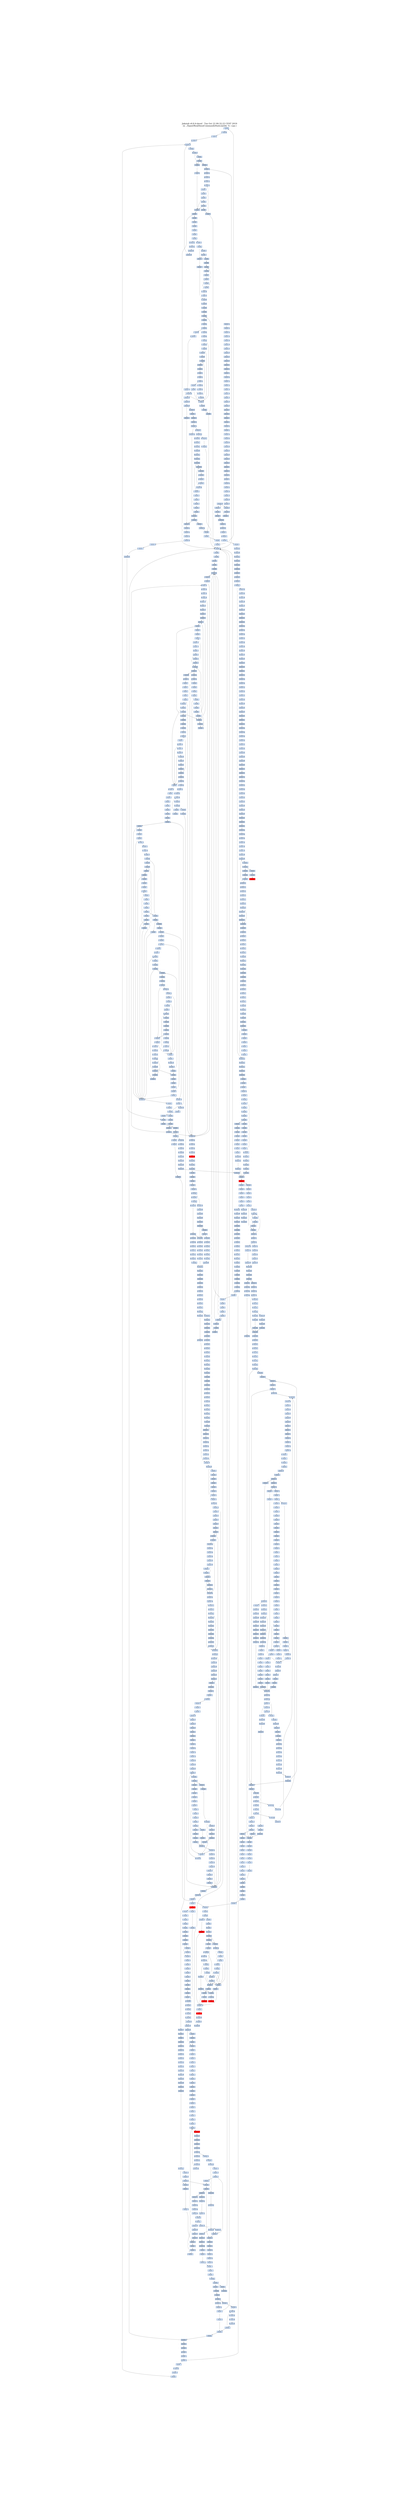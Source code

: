 digraph G {
node[shape=rectangle,style=filled,fillcolor=lightsteelblue,color=lightsteelblue]
bgcolor="transparent"
graph [label="Jakstab v0.8.4-devel   Tue Oct 22 00:32:22 CEST 2019\n-m ../Input/Real/linuxCommandsStatic/pinky -b --cpa i", labelloc=t, fontsize=35, pad=30]
"0x0808ffea"[label="0x0808ffea\n"];
"0x0808ffee"[label="0x0808ffee\n"];
"0x0808ffe4"[label="0x0808ffe4\n"];
"0x080487f0"[label="0x080487f0\n"];
"0x0808fffb"[label="0x0808fffb\n"];
"0x08090000"[label="0x08090000\n"];
"0x080487f3"[label="0x080487f3\n",fillcolor="red"];
"0x0808fff2"[label="0x0808fff2\n"];
"0x0808fff6"[label="0x0808fff6\n"];
"0x08090009"[label="0x08090009\n"];
"0x0809000b"[label="0x0809000b\n"];
"0x0809000d"[label="0x0809000d\n"];
"0x0809000f"[label="0x0809000f\n"];
"0x08090003"[label="0x08090003\n"];
"0x08090005"[label="0x08090005\n"];
"0x0809001d"[label="0x0809001d\n"];
"0x0809001f"[label="0x0809001f\n"];
"0x08090012"[label="0x08090012\n"];
"0x0804e019"[label="0x0804e019\n"];
"0x08090016"[label="0x08090016\n"];
"0x0804e01c"[label="0x0804e01c\n"];
"0x0809002a"[label="0x0809002a\n"];
"0x0809002e"[label="0x0809002e\n"];
"0x08090030"[label="0x08090030\n"];
"0x08090021"[label="0x08090021\n"];
"0x08090025"[label="0x08090025\n"];
"0x08090028"[label="0x08090028\n"];
"0x08090039"[label="0x08090039\n"];
"0x0809003d"[label="0x0809003d\n"];
"0x08090035"[label="0x08090035\n"];
"0x0809004a"[label="0x0809004a\n"];
"0x0809004e"[label="0x0809004e\n"];
"0x08090042"[label="0x08090042\n"];
"0x08090046"[label="0x08090046\n"];
"0x0809005a"[label="0x0809005a\n"];
"0x0809005d"[label="0x0809005d\n"];
"0x08090052"[label="0x08090052\n"];
"0x08090056"[label="0x08090056\n"];
"0x0809006f"[label="0x0809006f\n"];
"0x08090061"[label="0x08090061\n"];
"0x0809007c"[label="0x0809007c\n"];
"0x08090077"[label="0x08090077\n"];
"0x0809008b"[label="0x0809008b\n"];
"0x0809008f"[label="0x0809008f\n"];
"0x08090081"[label="0x08090081\n"];
"0x08090083"[label="0x08090083\n"];
"0x08090087"[label="0x08090087\n"];
"0x080c38a0"[label="0x080c38a0\n"];
"0x0809009b"[label="0x0809009b\n"];
"0x0809009e"[label="0x0809009e\n"];
"0x08090091"[label="0x08090091\n"];
"0x08090094"[label="0x08090094\n"];
"0x08090096"[label="0x08090096\n"];
"0x08090098"[label="0x08090098\n"];
"0x080c38af"[label="0x080c38af\n"];
"0x080900ab"[label="0x080900ab\n"];
"0x080c38a9"[label="0x080c38a9\n"];
"0x080900af"[label="0x080900af\n"];
"0x080900a1"[label="0x080900a1\n"];
"0x080900a4"[label="0x080900a4\n"];
"0x080900a6"[label="0x080900a6\n"];
"0x080c38a1"[label="0x080c38a1\n"];
"0x080c38a2"[label="0x080c38a2\n"];
"0x080900a8"[label="0x080900a8\n"];
"0x080c38a3"[label="0x080c38a3\n"];
"0x080c38a4"[label="0x080c38a4\n"];
"0x080900ba"[label="0x080900ba\n"];
"0x080c38be"[label="0x080c38be\n"];
"0x080c38c0"[label="0x080c38c0\n"];
"0x080c38ba"[label="0x080c38ba\n"];
"0x080c38bc"[label="0x080c38bc\n"];
"0x080900b2"[label="0x080900b2\n"];
"0x080c38b6"[label="0x080c38b6\n"];
"0x080c38b2"[label="0x080c38b2\n"];
"0x080c38cd"[label="0x080c38cd\n"];
"0x080900ca"[label="0x080900ca\n"];
"0x080900cc"[label="0x080900cc\n"];
"0x080c38cf"[label="0x080c38cf\n"];
"0x080c38c9"[label="0x080c38c9\n"];
"0x080c38cb"[label="0x080c38cb\n"];
"0x080900c1"[label="0x080900c1\n"];
"0x080c38c7"[label="0x080c38c7\n"];
"0x080900c6"[label="0x080900c6\n"];
"0x080c38c3"[label="0x080c38c3\n"];
"0x080c38de"[label="0x080c38de\n"];
"0x080c38d9"[label="0x080c38d9\n"];
"0x080900e0"[label="0x080900e0\n"];
"0x080900d2"[label="0x080900d2\n"];
"0x080c38d7"[label="0x080c38d7\n"];
"0x080c38d1"[label="0x080c38d1\n"];
"0x080c38ed"[label="0x080c38ed\n"];
"0x080c38f0"[label="0x080c38f0\n"];
"0x080c38ea"[label="0x080c38ea\n"];
"0x080900ed"[label="0x080900ed\n"];
"0x080c38e6"[label="0x080c38e6\n"];
"0x080c38e1"[label="0x080c38e1\n"];
"0x080900e8"[label="0x080900e8\n"];
"0x080c38e4"[label="0x080c38e4\n"];
"0x080c38fe"[label="0x080c38fe\n"];
"0x080c38fa"[label="0x080c38fa\n"];
"0x08090100"[label="0x08090100\n"];
"0x080c38fc"[label="0x080c38fc\n"];
"0x080c38f6"[label="0x080c38f6\n"];
"0x080900f1"[label="0x080900f1\n"];
"0x080c38f8"[label="0x080c38f8\n"];
"0x080c38f2"[label="0x080c38f2\n"];
"0x080c390d"[label="0x080c390d\n"];
"0x080c390e"[label="0x080c390e\n"];
"0x080c390f"[label="0x080c390f\n"];
"0x080c3910"[label="0x080c3910\n"];
"0x080c3909"[label="0x080c3909\n"];
"0x080c390b"[label="0x080c390b\n"];
"0x080c390c"[label="0x080c390c\n"];
"0x08090102"[label="0x08090102\n"];
"0x08090101"[label="0x08090101\n"];
"0x080c3907"[label="0x080c3907\n"];
"0x08090103"[label="0x08090103\n"];
"0x080c3902"[label="0x080c3902\n"];
"0x08090107"[label="0x08090107\n"];
"0x080c3904"[label="0x080c3904\n"];
"0x080c391f"[label="0x080c391f\n"];
"0x080c391a"[label="0x080c391a\n"];
"0x080c3912"[label="0x080c3912\n"];
"0x080c3930"[label="0x080c3930\n"];
"0x080c392a"[label="0x080c392a\n"];
"0x080c392c"[label="0x080c392c\n"];
"0x080c3925"[label="0x080c3925\n"];
"0x080c3928"[label="0x080c3928\n"];
"0x080c3940"[label="0x080c3940\n"];
"0x080c393a"[label="0x080c393a\n"];
"0x080c393c"[label="0x080c393c\n"];
"0x080c3937"[label="0x080c3937\n"];
"0x080c3934"[label="0x080c3934\n"];
"0x312d302e"[label="0x312d302e\n"];
"0x080c3950"[label="0x080c3950\n"];
"0x080c3949"[label="0x080c3949\n"];
"0x080c3946"[label="0x080c3946\n"];
"0x080c395d"[label="0x080c395d\n"];
"0x080c3959"[label="0x080c3959\n"];
"0x080c395c"[label="0x080c395c\n"];
"0x080c3957"[label="0x080c3957\n"];
"0x080c3953"[label="0x080c3953\n"];
"0x080c396d"[label="0x080c396d\n"];
"0x080c3969"[label="0x080c3969\n"];
"0x080c3967"[label="0x080c3967\n"];
"0x080c3961"[label="0x080c3961\n"];
"0x080c3963"[label="0x080c3963\n"];
"0x080c397d"[label="0x080c397d\n"];
"0x080c397f"[label="0x080c397f\n"];
"0x080c397b"[label="0x080c397b\n"];
"0x08090180"[label="0x08090180\n"];
"0x0804d97f"[label="0x0804d97f\n"];
"0x080c3978"[label="0x080c3978\n"];
"0x080c3971"[label="0x080c3971\n"];
"0x080c3972"[label="0x080c3972\n"];
"0x080c3973"[label="0x080c3973\n"];
"0x0804d985"[label="0x0804d985\n"];
"0x08090189"[label="0x08090189\n"];
"0x080c398f"[label="0x080c398f\n"];
"0x0804d988"[label="0x0804d988\n"];
"0x080c398a"[label="0x080c398a\n"];
"0x0809018f"[label="0x0809018f\n"];
"0x080c3985"[label="0x080c3985\n"];
"0x08090182"[label="0x08090182\n"];
"0x0804d98e"[label="0x0804d98e\n"];
"0x08090181"[label="0x08090181\n"];
"0x08090184"[label="0x08090184\n"];
"0x08090183"[label="0x08090183\n"];
"0x080c3981"[label="0x080c3981\n"];
"0x08090199"[label="0x08090199\n"];
"0x080c39a0"[label="0x080c39a0\n"];
"0x0804d991"[label="0x0804d991\n"];
"0x0809019d"[label="0x0809019d\n"];
"0x0804d993"[label="0x0804d993\n"];
"0x08090192"[label="0x08090192\n"];
"0x0804d99f"[label="0x0804d99f\n"];
"0x080c3997"[label="0x080c3997\n"];
"0x0804d999"[label="0x0804d999\n"];
"0x080c3991"[label="0x080c3991\n"];
"0x080c39ad"[label="0x080c39ad\n"];
"0x0804d9a5"[label="0x0804d9a5\n"];
"0x080901a9"[label="0x080901a9\n"];
"0x080901ab"[label="0x080901ab\n"];
"0x080c39b0"[label="0x080c39b0\n"];
"0x080901ad"[label="0x080901ad\n"];
"0x080c39ab"[label="0x080c39ab\n"];
"0x0804d9ad"[label="0x0804d9ad\n"];
"0x080c39a8"[label="0x080c39a8\n"];
"0x080901a3"[label="0x080901a3\n"];
"0x0804d9a9"[label="0x0804d9a9\n"];
"0x080c39a2"[label="0x080c39a2\n"];
"0x080c39a4"[label="0x080c39a4\n"];
"0x080901a7"[label="0x080901a7\n"];
"0x080901b9"[label="0x080901b9\n"];
"0x080c39be"[label="0x080c39be\n"];
"0x080c39c0"[label="0x080c39c0\n"];
"0x0804d9b8"[label="0x0804d9b8\n"];
"0x0804d9b1"[label="0x0804d9b1\n"];
"0x080c39ba"[label="0x080c39ba\n"];
"0x080c39bc"[label="0x080c39bc\n"];
"0x080901bf"[label="0x080901bf\n"];
"0x0804d9b4"[label="0x0804d9b4\n"];
"0x080c39b5"[label="0x080c39b5\n"];
"0x080c39b7"[label="0x080c39b7\n"];
"0x080901b3"[label="0x080901b3\n"];
"0x0804d9b9"[label="0x0804d9b9\n"];
"0x080c39b3"[label="0x080c39b3\n"];
"0x080c39cf"[label="0x080c39cf\n"];
"0x080901cb"[label="0x080901cb\n"];
"0x080c39cb"[label="0x080c39cb\n"];
"0x080c39c8"[label="0x080c39c8\n"];
"0x080901c5"[label="0x080901c5\n"];
"0x080c39c4"[label="0x080c39c4\n"];
"0x080901c7"[label="0x080901c7\n"];
"0x080901d9"[label="0x080901d9\n"];
"0x080c39de"[label="0x080c39de\n"];
"0x080901db"[label="0x080901db\n"];
"0x080901df"[label="0x080901df\n"];
"0x080c39dc"[label="0x080c39dc\n"];
"0x080901d1"[label="0x080901d1\n"];
"0x080c39d7"[label="0x080c39d7\n"];
"0x080c39d1"[label="0x080c39d1\n"];
"0x080901d5"[label="0x080901d5\n"];
"0x080901e9"[label="0x080901e9\n"];
"0x080c39f0"[label="0x080c39f0\n"];
"0x080c39e9"[label="0x080c39e9\n"];
"0x080901ed"[label="0x080901ed\n"];
"0x080c39e6"[label="0x080c39e6\n"];
"0x080c39e1"[label="0x080c39e1\n"];
"0x080901e5"[label="0x080901e5\n"];
"0x080c39e4"[label="0x080c39e4\n"];
"0x080901e7"[label="0x080901e7\n"];
"0x080c3a00"[label="0x080c3a00\n"];
"0x080901fd"[label="0x080901fd\n"];
"0x080c39fb"[label="0x080c39fb\n"];
"0x080c39f6"[label="0x080c39f6\n"];
"0x080901f3"[label="0x080901f3\n"];
"0x080c39f8"[label="0x080c39f8\n"];
"0x080c39f3"[label="0x080c39f3\n"];
"0x080901f7"[label="0x080901f7\n"];
"0x0809020c"[label="0x0809020c\n"];
"0x080c3a10"[label="0x080c3a10\n"];
"0x080b6a10"[label="0x080b6a10\n"];
"0x08090210"[label="0x08090210\n"];
"0x08090201"[label="0x08090201\n"];
"0x080c3a08"[label="0x080c3a08\n"];
"0x08090208"[label="0x08090208\n"];
"0x080c3a03"[label="0x080c3a03\n"];
"0x080c3a1e"[label="0x080c3a1e\n"];
"0x080b6a1a"[label="0x080b6a1a\n"];
"0x080dd220"[label="0x080dd220\n"];
"0x0809021b"[label="0x0809021b\n"];
"0x080b6a1f"[label="0x080b6a1f\n"];
"0x08085220"[label="0x08085220\n"];
"0x080c3a16"[label="0x080c3a16\n"];
"0x080b6a11"[label="0x080b6a11\n"];
"0x08090216"[label="0x08090216\n"];
"0x080b6a16"[label="0x080b6a16\n"];
"0x080c3a14"[label="0x080c3a14\n"];
"0x08085229"[label="0x08085229\n"];
"0x080c3a2e"[label="0x080c3a2e\n"];
"0x080dd22f"[label="0x080dd22f\n"];
"0x080b6a29"[label="0x080b6a29\n"];
"0x0809022b"[label="0x0809022b\n"];
"0x080c3a29"[label="0x080c3a29\n"];
"0x080b6a2f"[label="0x080b6a2f\n"];
"0x0808522f"[label="0x0808522f\n"];
"0x080c3a2b"[label="0x080c3a2b\n"];
"0x080dd22b"[label="0x080dd22b\n"];
"0x0809022f"[label="0x0809022f\n"];
"0x08085221"[label="0x08085221\n"];
"0x08085222"[label="0x08085222\n"];
"0x08090221"[label="0x08090221\n"];
"0x08085223"[label="0x08085223\n"];
"0x08085224"[label="0x08085224\n"];
"0x080dd227"[label="0x080dd227\n"];
"0x080dd222"[label="0x080dd222\n"];
"0x080b6a27"[label="0x080b6a27\n"];
"0x08090225"[label="0x08090225\n"];
"0x080dd221"[label="0x080dd221\n"];
"0x080c3a23"[label="0x080c3a23\n"];
"0x080dd224"[label="0x080dd224\n"];
"0x080b6a25"[label="0x080b6a25\n"];
"0x080dd223"[label="0x080dd223\n"];
"0x08090227"[label="0x08090227\n"];
"0x080dd23d"[label="0x080dd23d\n"];
"0x0809023b"[label="0x0809023b\n"];
"0x080b6a39"[label="0x080b6a39\n"];
"0x080c3a40"[label="0x080c3a40\n"];
"0x0808523c"[label="0x0808523c\n"];
"0x080c3a39"[label="0x080c3a39\n"];
"0x080c3a3a"[label="0x080c3a3a\n"];
"0x080dd239"[label="0x080dd239\n"];
"0x080b6a3e"[label="0x080b6a3e\n"];
"0x080c3a3b"[label="0x080c3a3b\n"];
"0x0808523f"[label="0x0808523f\n"];
"0x080dd23b"[label="0x080dd23b\n"];
"0x080c3a35"[label="0x080c3a35\n"];
"0x080b6a34"[label="0x080b6a34\n"];
"0x080c3a36"[label="0x080c3a36\n"];
"0x08085232"[label="0x08085232\n"];
"0x08090231"[label="0x08090231\n"];
"0x080b6a33"[label="0x080b6a33\n"];
"0x080b6a31"[label="0x080b6a31\n"];
"0x080dd237"[label="0x080dd237\n"];
"0x080c3a38"[label="0x080c3a38\n"];
"0x080b6a38"[label="0x080b6a38\n"];
"0x080c3a31"[label="0x080c3a31\n"];
"0x080c3a33"[label="0x080c3a33\n"];
"0x08090237"[label="0x08090237\n"];
"0x08085238"[label="0x08085238\n"];
"0x080dd233"[label="0x080dd233\n"];
"0x080dd24e"[label="0x080dd24e\n"];
"0x08085249"[label="0x08085249\n"];
"0x08090249"[label="0x08090249\n"];
"0x0808524b"[label="0x0808524b\n"];
"0x080dd250"[label="0x080dd250\n"];
"0x080c3a50"[label="0x080c3a50\n"];
"0x0809024b"[label="0x0809024b\n"];
"0x0808524d"[label="0x0808524d\n"];
"0x080dd249"[label="0x080dd249\n"];
"0x080c3a4a"[label="0x080c3a4a\n"];
"0x0809024d"[label="0x0809024d\n"];
"0x080c3a4c"[label="0x080c3a4c\n"];
"0x08085250"[label="0x08085250\n"];
"0x0804da44"[label="0x0804da44\n"];
"0x0804da4d"[label="0x0804da4d\n"];
"0x08085241"[label="0x08085241\n"];
"0x08090241"[label="0x08090241\n"];
"0x080dd245"[label="0x080dd245\n"];
"0x080c3a47"[label="0x080c3a47\n"];
"0x08085243"[label="0x08085243\n"];
"0x080dd247"[label="0x080dd247\n"];
"0x08090245"[label="0x08090245\n"];
"0x0804da4a"[label="0x0804da4a\n"];
"0x0804da4c"[label="0x0804da4c\n"];
"0x080dd243"[label="0x080dd243\n"];
"0x080c3a44"[label="0x080c3a44\n"];
"0x080dd25e"[label="0x080dd25e\n"];
"0x0808525a"[label="0x0808525a\n"];
"0x080dd260"[label="0x080dd260\n"];
"0x0809025b"[label="0x0809025b\n"];
"0x0804da58"[label="0x0804da58\n"];
"0x0808525c"[label="0x0808525c\n"];
"0x080c3a60"[label="0x080c3a60\n"];
"0x080dd25a"[label="0x080dd25a\n"];
"0x0808525e"[label="0x0808525e\n"];
"0x080c3a5b"[label="0x080c3a5b\n"];
"0x0804da53"[label="0x0804da53\n"];
"0x08090260"[label="0x08090260\n"];
"0x080dd25c"[label="0x080dd25c\n"];
"0x080dd256"[label="0x080dd256\n"];
"0x08085252"[label="0x08085252\n"];
"0x0804da5f"[label="0x0804da5f\n"];
"0x080dd258"[label="0x080dd258\n"];
"0x080c3a58"[label="0x080c3a58\n"];
"0x0804da60"[label="0x0804da60\n"];
"0x08090253"[label="0x08090253\n"];
"0x0804da59"[label="0x0804da59\n"];
"0x080dd252"[label="0x080dd252\n"];
"0x08085257"[label="0x08085257\n"];
"0x080dd254"[label="0x080dd254\n"];
"0x08090257"[label="0x08090257\n"];
"0x080c3a6d"[label="0x080c3a6d\n"];
"0x0808526a"[label="0x0808526a\n"];
"0x08090269"[label="0x08090269\n"];
"0x080dd270"[label="0x080dd270\n"];
"0x0808526c"[label="0x0808526c\n"];
"0x080dd26a"[label="0x080dd26a\n"];
"0x080dd269"[label="0x080dd269\n"];
"0x0809026d"[label="0x0809026d\n"];
"0x0808526f"[label="0x0808526f\n"];
"0x080dd26b"[label="0x080dd26b\n"];
"0x08085261"[label="0x08085261\n"];
"0x08090264"[label="0x08090264\n"];
"0x080dd268"[label="0x080dd268\n"];
"0x08085264"[label="0x08085264\n"];
"0x080dd267"[label="0x080dd267\n"];
"0x080c3a68"[label="0x080c3a68\n"];
"0x080dd262"[label="0x080dd262\n"];
"0x08085266"[label="0x08085266\n"];
"0x080dd264"[label="0x080dd264\n"];
"0x08085268"[label="0x08085268\n"];
"0x08085279"[label="0x08085279\n"];
"0x080dd280"[label="0x080dd280\n"];
"0x080dd27a"[label="0x080dd27a\n"];
"0x0809027d"[label="0x0809027d\n"];
"0x08085280"[label="0x08085280\n"];
"0x08085271"[label="0x08085271\n"];
"0x08085273"[label="0x08085273\n"];
"0x08090273"[label="0x08090273\n"];
"0x080dd277"[label="0x080dd277\n"];
"0x080dd272"[label="0x080dd272\n"];
"0x08090278"[label="0x08090278\n"];
"0x080dd274"[label="0x080dd274\n"];
"0x08090289"[label="0x08090289\n"];
"0x0808528a"[label="0x0808528a\n"];
"0x0808528b"[label="0x0808528b\n"];
"0x0808528c"[label="0x0808528c\n"];
"0x080dd28f"[label="0x080dd28f\n"];
"0x0808528d"[label="0x0808528d\n"];
"0x0809028d"[label="0x0809028d\n"];
"0x080dd289"[label="0x080dd289\n"];
"0x0808528e"[label="0x0808528e\n"];
"0x080dd28b"[label="0x080dd28b\n"];
"0x08085290"[label="0x08085290\n"];
"0x08090282"[label="0x08090282\n"];
"0x080dd287"[label="0x080dd287\n"];
"0x08085285"[label="0x08085285\n"];
"0x080dd282"[label="0x080dd282\n"];
"0x08085288"[label="0x08085288\n"];
"0x08090287"[label="0x08090287\n"];
"0x080dd29d"[label="0x080dd29d\n"];
"0x0809029c"[label="0x0809029c\n"];
"0x0808529b"[label="0x0808529b\n"];
"0x080dd299"[label="0x080dd299\n"];
"0x0808529e"[label="0x0808529e\n"];
"0x080852a0"[label="0x080852a0\n"];
"0x080dd29b"[label="0x080dd29b\n"];
"0x08090292"[label="0x08090292\n"];
"0x080dd295"[label="0x080dd295\n"];
"0x08085293"[label="0x08085293\n"];
"0x08085295"[label="0x08085295\n"];
"0x08085296"[label="0x08085296\n"];
"0x080dd291"[label="0x080dd291\n"];
"0x08090297"[label="0x08090297\n"];
"0x080dd293"[label="0x080dd293\n"];
"0x080852a9"[label="0x080852a9\n"];
"0x080852aa"[label="0x080852aa\n"];
"0x080852ab"[label="0x080852ab\n"];
"0x080902ab"[label="0x080902ab\n"];
"0x080dd2af"[label="0x080dd2af\n"];
"0x080dd2a9"[label="0x080dd2a9\n"];
"0x080902b0"[label="0x080902b0\n"];
"0x080852b0"[label="0x080852b0\n"];
"0x080dd2ab"[label="0x080dd2ab\n"];
"0x080dd2a5"[label="0x080dd2a5\n"];
"0x080852a2"[label="0x080852a2\n"];
"0x080902a1"[label="0x080902a1\n"];
"0x080dd2a7"[label="0x080dd2a7\n"];
"0x080852a5"[label="0x080852a5\n"];
"0x080dd2a1"[label="0x080dd2a1\n"];
"0x080902a5"[label="0x080902a5\n"];
"0x080852a7"[label="0x080852a7\n"];
"0x080852a8"[label="0x080852a8\n"];
"0x080dd2a3"[label="0x080dd2a3\n"];
"0x080852b9"[label="0x080852b9\n"];
"0x080902b9"[label="0x080902b9\n"];
"0x080902bb"[label="0x080902bb\n"];
"0x080dd2bf"[label="0x080dd2bf\n"];
"0x080dd2b9"[label="0x080dd2b9\n"];
"0x080dd2bb"[label="0x080dd2bb\n"];
"0x080902bf"[label="0x080902bf\n"];
"0x080dd2b5"[label="0x080dd2b5\n"];
"0x080852b2"[label="0x080852b2\n"];
"0x080dd2b7"[label="0x080dd2b7\n"];
"0x080852b4"[label="0x080852b4\n"];
"0x080902b5"[label="0x080902b5\n"];
"0x080dd2b1"[label="0x080dd2b1\n"];
"0x080852b6"[label="0x080852b6\n"];
"0x080dd2b3"[label="0x080dd2b3\n"];
"0x080902c9"[label="0x080902c9\n"];
"0x080dd2cd"[label="0x080dd2cd\n"];
"0x080dd2cf"[label="0x080dd2cf\n"];
"0x080dd2c9"[label="0x080dd2c9\n"];
"0x080902d0"[label="0x080902d0\n"];
"0x080dd2cb"[label="0x080dd2cb\n"];
"0x080902c1"[label="0x080902c1\n"];
"0x080dd2c7"[label="0x080dd2c7\n"];
"0x080dd2c1"[label="0x080dd2c1\n"];
"0x080902c5"[label="0x080902c5\n"];
"0x080dd2c3"[label="0x080dd2c3\n"];
"0x080902c7"[label="0x080902c7\n"];
"0x080dd2de"[label="0x080dd2de\n"];
"0x080dd2da"[label="0x080dd2da\n"];
"0x080dd2dc"[label="0x080dd2dc\n"];
"0x080902df"[label="0x080902df\n"];
"0x080dd2d5"[label="0x080dd2d5\n"];
"0x080dd2d7"[label="0x080dd2d7\n"];
"0x080902d3"[label="0x080902d3\n"];
"0x080902d6"[label="0x080902d6\n"];
"0x080dd2d1"[label="0x080dd2d1\n"];
"0x080902d8"[label="0x080902d8\n"];
"0x080dd2d3"[label="0x080dd2d3\n"];
"0x080dd2f0"[label="0x080dd2f0\n"];
"0x0808faf0"[label="0x0808faf0\n"];
"0x080dd2e5"[label="0x080dd2e5\n"];
"0x080902e1"[label="0x080902e1\n",fillcolor="red"];
"0x080dd2e2"[label="0x080dd2e2\n"];
"0x080dd2e1"[label="0x080dd2e1\n"];
"0x080dd2e4"[label="0x080dd2e4\n"];
"0x080dd2e3"[label="0x080dd2e3\n"];
"0x080dd2fd"[label="0x080dd2fd\n"];
"0x0808fafb"[label="0x0808fafb\n"];
"0x080dd300"[label="0x080dd300\n"];
"0x0808fafc"[label="0x0808fafc\n"];
"0x080dd2fa"[label="0x080dd2fa\n"];
"0x0808fafe"[label="0x0808fafe\n"];
"0x080dd2f9"[label="0x080dd2f9\n"];
"0x080dd2fc"[label="0x080dd2fc\n"];
"0x080dd2fb"[label="0x080dd2fb\n"];
"0x080dd2f6"[label="0x080dd2f6\n"];
"0x0808faf3"[label="0x0808faf3\n"];
"0x080dd2f2"[label="0x080dd2f2\n"];
"0x0808faf6"[label="0x0808faf6\n"];
"0x080dd2f4"[label="0x080dd2f4\n"];
"0x0808faf8"[label="0x0808faf8\n"];
"0x080dd30e"[label="0x080dd30e\n"];
"0x080dd30d"[label="0x080dd30d\n"];
"0x0808fb0a"[label="0x0808fb0a\n"];
"0x080dd310"[label="0x080dd310\n"];
"0x080dd30f"[label="0x080dd30f\n"];
"0x0809030b"[label="0x0809030b\n"];
"0x080dd30a"[label="0x080dd30a\n"];
"0x0809030e"[label="0x0809030e\n"];
"0x0808fb0d"[label="0x0808fb0d\n"];
"0x0808fb0f"[label="0x0808fb0f\n"];
"0x08090310"[label="0x08090310\n"];
"0x080dd306"[label="0x080dd306\n"];
"0x0808fb01"[label="0x0808fb01\n"];
"0x0804db0f"[label="0x0804db0f\n"];
"0x0808fb03"[label="0x0808fb03\n"];
"0x080dd308"[label="0x080dd308\n"];
"0x080dd302"[label="0x080dd302\n"];
"0x0808fb05"[label="0x0808fb05\n"];
"0x080dd304"[label="0x080dd304\n"];
"0x0804db0b"[label="0x0804db0b\n"];
"0x0808fb08"[label="0x0808fb08\n"];
"0x080dd31e"[label="0x080dd31e\n"];
"0x0804db17"[label="0x0804db17\n"];
"0x080dd320"[label="0x080dd320\n"];
"0x0808fb1b"[label="0x0808fb1b\n"];
"0x0808fb1d"[label="0x0808fb1d\n"];
"0x080dd31a"[label="0x080dd31a\n"];
"0x0809031d"[label="0x0809031d\n"];
"0x080dd31c"[label="0x080dd31c\n"];
"0x0804db13"[label="0x0804db13\n"];
"0x0808fb1f"[label="0x0808fb1f\n"];
"0x08090312"[label="0x08090312\n"];
"0x0808fb11"[label="0x0808fb11\n"];
"0x0804db1e"[label="0x0804db1e\n"];
"0x0808fb12"[label="0x0808fb12\n"];
"0x08090314"[label="0x08090314\n"];
"0x0804db1f"[label="0x0804db1f\n"];
"0x080dd318"[label="0x080dd318\n"];
"0x080dd311"[label="0x080dd311\n"];
"0x0804db1a"[label="0x0804db1a\n"];
"0x08090318"[label="0x08090318\n"];
"0x0808fb18"[label="0x0808fb18\n"];
"0x0808fb29"[label="0x0808fb29\n"];
"0x080dd330"[label="0x080dd330\n"];
"0x0808fb2b"[label="0x0808fb2b\n"];
"0x0804db27"[label="0x0804db27\n"];
"0x0809032b"[label="0x0809032b\n"];
"0x0808fb2e"[label="0x0808fb2e\n"];
"0x08090330"[label="0x08090330\n"];
"0x0808fb30"[label="0x0808fb30\n"];
"0x0804db24"[label="0x0804db24\n"];
"0x0808fb22"[label="0x0808fb22\n"];
"0x08090321"[label="0x08090321\n"];
"0x0804db2f"[label="0x0804db2f\n"];
"0x0808fb24"[label="0x0808fb24\n"];
"0x080dd327"[label="0x080dd327\n"];
"0x08090323"[label="0x08090323\n"];
"0x080dd322"[label="0x080dd322\n"];
"0x0804db2a"[label="0x0804db2a\n"];
"0x08090325"[label="0x08090325\n"];
"0x0808fb27"[label="0x0808fb27\n"];
"0x0804db35"[label="0x0804db35\n"];
"0x0808fb3a"[label="0x0808fb3a\n"];
"0x0809033c"[label="0x0809033c\n"];
"0x0808fb3b"[label="0x0808fb3b\n",fillcolor="red"];
"0x0804db31"[label="0x0804db31\n"];
"0x0808fb40"[label="0x0808fb40\n"];
"0x0804db3e"[label="0x0804db3e\n"];
"0x0808fb33"[label="0x0808fb33\n"];
"0x080dd332"[label="0x080dd332\n"];
"0x0808fb36"[label="0x0808fb36\n"];
"0x0804db3b"[label="0x0804db3b\n"];
"0x080dd334"[label="0x080dd334\n"];
"0x0808fb4a"[label="0x0808fb4a\n"];
"0x0804db46"[label="0x0804db46\n"];
"0x0804db41"[label="0x0804db41\n"];
"0x0808fb4d"[label="0x0808fb4d\n"];
"0x0809034d"[label="0x0809034d\n"];
"0x0808fb4f"[label="0x0808fb4f\n"];
"0x0804db43"[label="0x0804db43\n"];
"0x0808fb50"[label="0x0808fb50\n"];
"0x0804db4d"[label="0x0804db4d\n"];
"0x08090341"[label="0x08090341\n"];
"0x0808fb43"[label="0x0808fb43\n",fillcolor="red"];
"0x0804d350"[label="0x0804d350\n"];
"0x0804db49"[label="0x0804db49\n"];
"0x0808fb48"[label="0x0808fb48\n"];
"0x0804db56"[label="0x0804db56\n"];
"0x0804db58"[label="0x0804db58\n"];
"0x0809035e"[label="0x0809035e\n"];
"0x0804d351"[label="0x0804d351\n"];
"0x0804d352"[label="0x0804d352\n"];
"0x0804d353"[label="0x0804d353\n"];
"0x0804db53"[label="0x0804db53\n"];
"0x0804d354"[label="0x0804d354\n"];
"0x0808fb60"[label="0x0808fb60\n"];
"0x0804db5d"[label="0x0804db5d\n"];
"0x08090352"[label="0x08090352\n"];
"0x0804d35f"[label="0x0804d35f\n"];
"0x0804d359"[label="0x0804d359\n"];
"0x0804d365"[label="0x0804d365\n"];
"0x0808fb6a"[label="0x0808fb6a\n"];
"0x0804d367"[label="0x0804d367\n"];
"0x0804db67"[label="0x0804db67\n"];
"0x0808fb6c"[label="0x0808fb6c\n"];
"0x0804db63"[label="0x0804db63\n"];
"0x0808fb70"[label="0x0808fb70\n"];
"0x0809036f"[label="0x0809036f\n"];
"0x0804db6d"[label="0x0804db6d\n"];
"0x0808fb61"[label="0x0808fb61\n"];
"0x0808fb63"[label="0x0808fb63\n"];
"0x0804d370"[label="0x0804d370\n"];
"0x08090363"[label="0x08090363\n"];
"0x0808fb66"[label="0x0808fb66\n"];
"0x0804db6a"[label="0x0804db6a\n"];
"0x0804d36a"[label="0x0804d36a\n"];
"0x0804d376"[label="0x0804d376\n"];
"0x0808fb7a"[label="0x0808fb7a\n"];
"0x0808fb7b"[label="0x0808fb7b\n",fillcolor="red"];
"0x0804d378"[label="0x0804d378\n"];
"0x0804db72"[label="0x0804db72\n"];
"0x0808fb80"[label="0x0808fb80\n"];
"0x0808fb72"[label="0x0808fb72\n"];
"0x0804d37f"[label="0x0804d37f\n"];
"0x08090374"[label="0x08090374\n"];
"0x0804d37a"[label="0x0804d37a\n"];
"0x0808fb77"[label="0x0808fb77\n"];
"0x08090389"[label="0x08090389\n"];
"0x0804d386"[label="0x0804d386\n"];
"0x0808fb8b"[label="0x0808fb8b\n"];
"0x0804d381"[label="0x0804d381\n"];
"0x0808fb8f"[label="0x0808fb8f\n"];
"0x0804d384"[label="0x0804d384\n"];
"0x0804d38f"[label="0x0804d38f\n"];
"0x0808fb83"[label="0x0808fb83\n"];
"0x08090384"[label="0x08090384\n"];
"0x0808fb85"[label="0x0808fb85\n"];
"0x0804d389"[label="0x0804d389\n"];
"0x0808fb86"[label="0x0808fb86\n"];
"0x0804d38c"[label="0x0804d38c\n"];
"0x0804d395"[label="0x0804d395\n"];
"0x08090399"[label="0x08090399\n"];
"0x0808fb9a"[label="0x0808fb9a\n"];
"0x0804d398"[label="0x0804d398\n"];
"0x0808fb9c"[label="0x0808fb9c\n"];
"0x0809039e"[label="0x0809039e\n"];
"0x0804d392"[label="0x0804d392\n"];
"0x0808fb93"[label="0x0808fb93\n"];
"0x0804d39f"[label="0x0804d39f\n"];
"0x0804d39a"[label="0x0804d39a\n"];
"0x0808fb96"[label="0x0808fb96\n"];
"0x0804d39c"[label="0x0804d39c\n"];
"0x0804d3a6"[label="0x0804d3a6\n"];
"0x080903ac"[label="0x080903ac\n"];
"0x0804d3a2"[label="0x0804d3a2\n"];
"0x0804d3a4"[label="0x0804d3a4\n"];
"0x0808fba1"[label="0x0808fba1\n"];
"0x0804c3ae"[label="0x0804c3ae\n"];
"0x0804d3af"[label="0x0804d3af\n"];
"0x0808fba4"[label="0x0808fba4\n"];
"0x0804d3a9"[label="0x0804d3a9\n"];
"0x0808fba5"[label="0x0808fba5\n",fillcolor="red"];
"0x0804d3b8"[label="0x0804d3b8\n"];
"0x0804d3b1"[label="0x0804d3b1\n"];
"0x0804c3b1"[label="0x0804c3b1\n",fillcolor="red"];
"0x080903bd"[label="0x080903bd\n"];
"0x0804d3bd"[label="0x0804d3bd\n"];
"0x080903b1"[label="0x080903b1\n"];
"0x0804d3bf"[label="0x0804d3bf\n"];
"0x0804d3ba"[label="0x0804d3ba\n"];
"0x0804d3c8"[label="0x0804d3c8\n"];
"0x080903ce"[label="0x080903ce\n"];
"0x0804d3c2"[label="0x0804d3c2\n"];
"0x0808fbd0"[label="0x0808fbd0\n"];
"0x080903c2"[label="0x080903c2\n"];
"0x0804d3ce"[label="0x0804d3ce\n"];
"0x0804d3cc"[label="0x0804d3cc\n"];
"0x0804d3d5"[label="0x0804d3d5\n"];
"0x0804d3d7"[label="0x0804d3d7\n"];
"0x0808fbdd"[label="0x0808fbdd\n"];
"0x0808fbde"[label="0x0808fbde\n"];
"0x0804d3d3"[label="0x0804d3d3\n"];
"0x0808fbdf"[label="0x0808fbdf\n"];
"0x080903df"[label="0x080903df\n"];
"0x0804d3dd"[label="0x0804d3dd\n"];
"0x0808fbd1"[label="0x0808fbd1\n"];
"0x0808fbd2"[label="0x0808fbd2\n"];
"0x0804d3e0"[label="0x0804d3e0\n"];
"0x080903d3"[label="0x080903d3\n"];
"0x0804d3da"[label="0x0804d3da\n"];
"0x0808fbd7"[label="0x0808fbd7\n"];
"0x0804d3e6"[label="0x0804d3e6\n"];
"0x0808fbec"[label="0x0808fbec\n"];
"0x0808fbee"[label="0x0808fbee\n"];
"0x0804d3e3"[label="0x0804d3e3\n"];
"0x080903f0"[label="0x080903f0\n"];
"0x0808fbe2"[label="0x0808fbe2\n"];
"0x080903e4"[label="0x080903e4\n"];
"0x0808fbe8"[label="0x0808fbe8\n"];
"0x0804d3ec"[label="0x0804d3ec\n"];
"0x0808fbfb"[label="0x0808fbfb\n"];
"0x0804d3f7"[label="0x0804d3f7\n"];
"0x0804d3f2"[label="0x0804d3f2\n"];
"0x0804d3f4"[label="0x0804d3f4\n"];
"0x0808fbf2"[label="0x0808fbf2\n"];
"0x0804d3ff"[label="0x0804d3ff\n"];
"0x0808fbf4"[label="0x0808fbf4\n"];
"0x0804d3f9"[label="0x0804d3f9\n"];
"0x080903f5"[label="0x080903f5\n"];
"0x0808fbf6"[label="0x0808fbf6\n"];
"0x0804d3fc"[label="0x0804d3fc\n"];
"0x0804d405"[label="0x0804d405\n"];
"0x0809040a"[label="0x0809040a\n"];
"0x0808fc0a"[label="0x0808fc0a\n"];
"0x0809040c"[label="0x0809040c\n"];
"0x0809040e"[label="0x0809040e\n"];
"0x0808fc10"[label="0x0808fc10\n"];
"0x0808fc01"[label="0x0808fc01\n"];
"0x08090401"[label="0x08090401\n"];
"0x0804d40f"[label="0x0804d40f\n"];
"0x08090404"[label="0x08090404\n"];
"0x0808fc03"[label="0x0808fc03\n"];
"0x0808fc05"[label="0x0808fc05\n"];
"0x08090406"[label="0x08090406\n"];
"0x0804d409"[label="0x0804d409\n"];
"0x0804d416"[label="0x0804d416\n"];
"0x0808fc1c"[label="0x0808fc1c\n"];
"0x0804d418"[label="0x0804d418\n"];
"0x0809041d"[label="0x0809041d\n"];
"0x08090420"[label="0x08090420\n"];
"0x0804d414"[label="0x0804d414\n"];
"0x0808fc20"[label="0x0808fc20\n"];
"0x08090411"[label="0x08090411\n"];
"0x08090413"[label="0x08090413\n"];
"0x0808fc14"[label="0x0808fc14\n"];
"0x0808fc16"[label="0x0808fc16\n"];
"0x0804d41a"[label="0x0804d41a\n"];
"0x0804d41c"[label="0x0804d41c\n"];
"0x08090417"[label="0x08090417\n"];
"0x0804d425"[label="0x0804d425\n"];
"0x0808fc2a"[label="0x0808fc2a\n"];
"0x0804d427"[label="0x0804d427\n"];
"0x0808fc2e"[label="0x0808fc2e\n"];
"0x0804d422"[label="0x0804d422\n"];
"0x08090422"[label="0x08090422\n"];
"0x08090421"[label="0x08090421\n"];
"0x0808fc22"[label="0x0808fc22\n"];
"0x0804d42f"[label="0x0804d42f\n"];
"0x08090424"[label="0x08090424\n"];
"0x0808fc24"[label="0x0808fc24\n"];
"0x08090423"[label="0x08090423\n"];
"0x0804d42c"[label="0x0804d42c\n"];
"0x0804d435"[label="0x0804d435\n"];
"0x0804d437"[label="0x0804d437\n"];
"0x0804d432"[label="0x0804d432\n"];
"0x0808fc3e"[label="0x0808fc3e\n"];
"0x0808fc40"[label="0x0808fc40\n"];
"0x0808fc32"[label="0x0808fc32\n"];
"0x0804d43f"[label="0x0804d43f\n"];
"0x0804d439"[label="0x0804d439\n"];
"0x0808fc35"[label="0x0808fc35\n"];
"0x0808fc38"[label="0x0808fc38\n"];
"0x0804d448"[label="0x0804d448\n"];
"0x0804d443"[label="0x0804d443\n"];
"0x0808fc50"[label="0x0808fc50\n"];
"0x0808fc46"[label="0x0808fc46\n"];
"0x0804d44c"[label="0x0804d44c\n"];
"0x0808fc48"[label="0x0808fc48\n"];
"0x0808fc5d"[label="0x0808fc5d\n"];
"0x0808fc5f"[label="0x0808fc5f\n"];
"0x0804d454"[label="0x0804d454\n"];
"0x0808fc53"[label="0x0808fc53\n"];
"0x0808fc55"[label="0x0808fc55\n"];
"0x0804d45c"[label="0x0804d45c\n"];
"0x0808fc58"[label="0x0808fc58\n"];
"0x0808fc6b"[label="0x0808fc6b\n"];
"0x0804d461"[label="0x0804d461\n"];
"0x0808fc6e"[label="0x0808fc6e\n"];
"0x0808fc70"[label="0x0808fc70\n"];
"0x0808fc61"[label="0x0808fc61\n"];
"0x0808fc63"[label="0x0808fc63\n"];
"0x0808fc65"[label="0x0808fc65\n"];
"0x0804d469"[label="0x0804d469\n"];
"0x0808fc7a"[label="0x0808fc7a\n"];
"0x0808fc7e"[label="0x0808fc7e\n"];
"0x0804d474"[label="0x0804d474\n"];
"0x0808fc74"[label="0x0808fc74\n"];
"0x0804d47b"[label="0x0804d47b\n"];
"0x0808fc78"[label="0x0808fc78\n"];
"0x0808fc89"[label="0x0808fc89\n"];
"0x0804d486"[label="0x0804d486\n"];
"0x0808fc8d"[label="0x0808fc8d\n"];
"0x0808fc90"[label="0x0808fc90\n"];
"0x0804d490"[label="0x0804d490\n"];
"0x0808fc84"[label="0x0808fc84\n"];
"0x0804d489"[label="0x0804d489\n"];
"0x0808fc87"[label="0x0808fc87\n"];
"0x0804d48b"[label="0x0804d48b\n"];
"0x0804d495"[label="0x0804d495\n"];
"0x0808fc9b"[label="0x0808fc9b\n"];
"0x0804d497"[label="0x0804d497\n"];
"0x0808fc9c"[label="0x0808fc9c\n"];
"0x080b64a0"[label="0x080b64a0\n"];
"0x0808fca0"[label="0x0808fca0\n"];
"0x0804d49f"[label="0x0804d49f\n"];
"0x0804d499"[label="0x0804d499\n"];
"0x0808fc96"[label="0x0808fc96\n"];
"0x0804d49c"[label="0x0804d49c\n"];
"0x0808fca9"[label="0x0808fca9\n"];
"0x0808fcab"[label="0x0808fcab\n"];
"0x0804d4a8"[label="0x0804d4a8\n"];
"0x0804d4a1"[label="0x0804d4a1\n"];
"0x0808fcae"[label="0x0808fcae\n"];
"0x0804d4a4"[label="0x0804d4a4\n"];
"0x0808fca3"[label="0x0808fca3\n"];
"0x0804d4af"[label="0x0804d4af\n"];
"0x0808fca5"[label="0x0808fca5\n"];
"0x0808fca7"[label="0x0808fca7\n"];
"0x080b64a5"[label="0x080b64a5\n"];
"0x0804d4ac"[label="0x0804d4ac\n"];
"0x0804d4b5"[label="0x0804d4b5\n"];
"0x0808fcbb"[label="0x0808fcbb\n"];
"0x0804d4b8"[label="0x0804d4b8\n"];
"0x0808fcb1"[label="0x0808fcb1\n"];
"0x0804d4be"[label="0x0804d4be\n"];
"0x0808fcb4"[label="0x0808fcb4\n"];
"0x0808fcb6"[label="0x0808fcb6\n"];
"0x0804d4bb"[label="0x0804d4bb\n"];
"0x0808fcb8"[label="0x0808fcb8\n"];
"0x0804dcc5"[label="0x0804dcc5\n"];
"0x0804d4c6"[label="0x0804d4c6\n"];
"0x0808fccb"[label="0x0808fccb\n"];
"0x0804d4c1"[label="0x0804d4c1\n"];
"0x0808fccd"[label="0x0808fccd\n"];
"0x0804dcc2"[label="0x0804dcc2\n"];
"0x0804d4c4"[label="0x0804d4c4\n"];
"0x0808fcc1"[label="0x0808fcc1\n"];
"0x0808fcc5"[label="0x0808fcc5\n"];
"0x0804d4c9"[label="0x0804d4c9\n"];
"0x0808fcc7"[label="0x0808fcc7\n"];
"0x0804d4cc"[label="0x0804d4cc\n"];
"0x0804d4d6"[label="0x0804d4d6\n"];
"0x0808fcdb"[label="0x0808fcdb\n"];
"0x0808fcdc"[label="0x0808fcdc\n"];
"0x0804d4d1"[label="0x0804d4d1\n"];
"0x0804d4d4"[label="0x0804d4d4\n"];
"0x0808fce0"[label="0x0808fce0\n"];
"0x0808fcd1"[label="0x0808fcd1\n"];
"0x0804d4e0"[label="0x0804d4e0\n"];
"0x0804d4d9"[label="0x0804d4d9\n"];
"0x0808fcd5"[label="0x0808fcd5\n"];
"0x0804d4e5"[label="0x0804d4e5\n"];
"0x0808fcea"[label="0x0808fcea\n"];
"0x0808fcec"[label="0x0808fcec\n"];
"0x0804d4e2"[label="0x0804d4e2\n"];
"0x0808fcf0"[label="0x0808fcf0\n"];
"0x0804d4ed"[label="0x0804d4ed\n"];
"0x0808fce3"[label="0x0808fce3\n"];
"0x0804d4f0"[label="0x0804d4f0\n"];
"0x0808fce5"[label="0x0808fce5\n"];
"0x0804d4e9"[label="0x0804d4e9\n"];
"0x0808fce8"[label="0x0808fce8\n"];
"0x0808fcf9"[label="0x0808fcf9\n"];
"0x0808fcfb"[label="0x0808fcfb\n"];
"0x0808fcfd"[label="0x0808fcfd\n"];
"0x0804d4f2"[label="0x0804d4f2\n"];
"0x0808fcff"[label="0x0808fcff\n"];
"0x0808fcf4"[label="0x0808fcf4\n"];
"0x0804d500"[label="0x0804d500\n"];
"0x0804d4f9"[label="0x0804d4f9\n"];
"0x0808fcf7"[label="0x0808fcf7\n"];
"0x0804d506"[label="0x0804d506\n"];
"0x0804d504"[label="0x0804d504\n"];
"0x0808fd10"[label="0x0808fd10\n"];
"0x0804d50d"[label="0x0804d50d\n"];
"0x0808fd01"[label="0x0808fd01\n"];
"0x0808fd03"[label="0x0808fd03\n"];
"0x0804d510"[label="0x0804d510\n"];
"0x0808fd05"[label="0x0808fd05\n"];
"0x0808fd07"[label="0x0808fd07\n"];
"0x0804d516"[label="0x0804d516\n"];
"0x0808fd1b"[label="0x0808fd1b\n"];
"0x0808fd1e"[label="0x0808fd1e\n"];
"0x0804d513"[label="0x0804d513\n"];
"0x0804d51d"[label="0x0804d51d\n"];
"0x0808fd12"[label="0x0808fd12\n"];
"0x0804d51e"[label="0x0804d51e\n"];
"0x0804d51f"[label="0x0804d51f\n"];
"0x0804d520"[label="0x0804d520\n",fillcolor="red"];
"0x0808fd14"[label="0x0808fd14\n"];
"0x0808fd16"[label="0x0808fd16\n"];
"0x0804d51c"[label="0x0804d51c\n"];
"0x0808fd18"[label="0x0808fd18\n"];
"0x0808fd2a"[label="0x0808fd2a\n"];
"0x0804d527"[label="0x0804d527\n"];
"0x0808fd2c"[label="0x0808fd2c\n"];
"0x0804d521"[label="0x0804d521\n"];
"0x0808fd30"[label="0x0808fd30\n"];
"0x0804d524"[label="0x0804d524\n"];
"0x0808fd21"[label="0x0808fd21\n"];
"0x0804d52f"[label="0x0804d52f\n"];
"0x0808fd24"[label="0x0808fd24\n"];
"0x0804d52a"[label="0x0804d52a\n"];
"0x0808fd26"[label="0x0808fd26\n"];
"0x0804d52c"[label="0x0804d52c\n"];
"0x0808fd28"[label="0x0808fd28\n"];
"0x0808fd39"[label="0x0808fd39\n"];
"0x0808fd3b"[label="0x0808fd3b\n"];
"0x0804d538"[label="0x0804d538\n"];
"0x0804d531"[label="0x0804d531\n"];
"0x08092540"[label="0x08092540\n"];
"0x0808fd3f"[label="0x0808fd3f\n"];
"0x0804d533"[label="0x0804d533\n"];
"0x0804d53e"[label="0x0804d53e\n"];
"0x0808fd33"[label="0x0808fd33\n"];
"0x0808fd36"[label="0x0808fd36\n"];
"0x0808fd49"[label="0x0808fd49\n"];
"0x0808fd4f"[label="0x0808fd4f\n"];
"0x0804d543"[label="0x0804d543\n"];
"0x0804d54e"[label="0x0804d54e\n"];
"0x0808fd43"[label="0x0808fd43\n"];
"0x0804d550"[label="0x0804d550\n"];
"0x0804d549"[label="0x0804d549\n"];
"0x0804d54b"[label="0x0804d54b\n"];
"0x0808fd47"[label="0x0808fd47\n"];
"0x0804d557"[label="0x0804d557\n"];
"0x0804d553"[label="0x0804d553\n"];
"0x0808fd60"[label="0x0808fd60\n"];
"0x0808fd52"[label="0x0808fd52\n"];
"0x0808fd53"[label="0x0808fd53\n"];
"0x0808fd54"[label="0x0808fd54\n"];
"0x0808fd55"[label="0x0808fd55\n"];
"0x0804d55a"[label="0x0804d55a\n"];
"0x0808fd56"[label="0x0808fd56\n",fillcolor="red"];
"0x0804d55c"[label="0x0804d55c\n"];
"0x0804d565"[label="0x0804d565\n"];
"0x0808fd6b"[label="0x0808fd6b\n"];
"0x0804d568"[label="0x0804d568\n"];
"0x0808fd6d"[label="0x0808fd6d\n"];
"0x0804d562"[label="0x0804d562\n"];
"0x0808fd6f"[label="0x0808fd6f\n"];
"0x0804d56f"[label="0x0804d56f\n"];
"0x0808fd64"[label="0x0808fd64\n"];
"0x0804d56a"[label="0x0804d56a\n"];
"0x0808fd66"[label="0x0808fd66\n"];
"0x0808fd68"[label="0x0808fd68\n"];
"0x0808fd7b"[label="0x0808fd7b\n"];
"0x0808fd7f"[label="0x0808fd7f\n"];
"0x0804d574"[label="0x0804d574\n"];
"0x0804d57d"[label="0x0804d57d\n"];
"0x0808fd72"[label="0x0808fd72\n"];
"0x0808fd74"[label="0x0808fd74\n"];
"0x0804d57a"[label="0x0804d57a\n"];
"0x0808fd77"[label="0x0808fd77\n"];
"0x0808fd8b"[label="0x0808fd8b\n"];
"0x0804d583"[label="0x0804d583\n"];
"0x0808fd8f"[label="0x0808fd8f\n"];
"0x0804d58e"[label="0x0804d58e\n"];
"0x0804d589"[label="0x0804d589\n"];
"0x0808fd86"[label="0x0808fd86\n"];
"0x0804d58c"[label="0x0804d58c\n"];
"0x08054596"[label="0x08054596\n"];
"0x0804d591"[label="0x0804d591\n"];
"0x0808fda0"[label="0x0808fda0\n"];
"0x0804d594"[label="0x0804d594\n"];
"0x08054593"[label="0x08054593\n"];
"0x0804d59d"[label="0x0804d59d\n"];
"0x0808fd93"[label="0x0808fd93\n"];
"0x0804d5a0"[label="0x0804d5a0\n"];
"0x0804d59a"[label="0x0804d59a\n"];
"0x0804d5a5"[label="0x0804d5a5\n"];
"0x0808fdaa"[label="0x0808fdaa\n"];
"0x0808fdac"[label="0x0808fdac\n"];
"0x0808fdae"[label="0x0808fdae\n"];
"0x0808fda2"[label="0x0808fda2\n"];
"0x0804d5ae"[label="0x0804d5ae\n"];
"0x0808fda4"[label="0x0808fda4\n"];
"0x0808fda6"[label="0x0808fda6\n"];
"0x0804d5ac"[label="0x0804d5ac\n"];
"0x0808fdb9"[label="0x0808fdb9\n"];
"0x0808fdbc"[label="0x0808fdbc\n"];
"0x0804d5b1"[label="0x0804d5b1\n"];
"0x0808fdb2"[label="0x0808fdb2\n"];
"0x0804d5c0"[label="0x0804d5c0\n"];
"0x0808fdb6"[label="0x0808fdb6\n"];
"0x0804d5c5"[label="0x0804d5c5\n"];
"0x0808fdcb"[label="0x0808fdcb\n"];
"0x0808fdcf"[label="0x0808fdcf\n"];
"0x0804d5cd"[label="0x0804d5cd\n"];
"0x0808fdc2"[label="0x0808fdc2\n"];
"0x0804d5d0"[label="0x0804d5d0\n"];
"0x0808fdc4"[label="0x0808fdc4\n"];
"0x0804d5ca"[label="0x0804d5ca\n"];
"0x0808fdc6"[label="0x0808fdc6\n"];
"0x0804d5cb"[label="0x0804d5cb\n"];
"0x0804d5cc"[label="0x0804d5cc\n"];
"0x0808fdd9"[label="0x0808fdd9\n"];
"0x0804d5d6"[label="0x0804d5d6\n"];
"0x0808fddb"[label="0x0808fddb\n"];
"0x0808fddd"[label="0x0808fddd\n"];
"0x0804d5de"[label="0x0804d5de\n"];
"0x0808fdd3"[label="0x0808fdd3\n"];
"0x0804d5da"[label="0x0804d5da\n"];
"0x0808fdd7"[label="0x0808fdd7\n"];
"0x0804d5dc"[label="0x0804d5dc\n"];
"0x0808fdea"[label="0x0808fdea\n"];
"0x0808fdec"[label="0x0808fdec\n"];
"0x0808fdee"[label="0x0808fdee\n"];
"0x0808fdf0"[label="0x0808fdf0\n"];
"0x0804d5ed"[label="0x0804d5ed\n"];
"0x0808fde1"[label="0x0808fde1\n"];
"0x0808fde4"[label="0x0808fde4\n"];
"0x0804d5e9"[label="0x0804d5e9\n"];
"0x0808fde6"[label="0x0808fde6\n"];
"0x0808fde8"[label="0x0808fde8\n"];
"0x0808fdfa"[label="0x0808fdfa\n"];
"0x0804d5f8"[label="0x0804d5f8\n"];
"0x0808fdfc"[label="0x0808fdfc\n"];
"0x0808fdfe"[label="0x0808fdfe\n"];
"0x0804d5f3"[label="0x0804d5f3\n"];
"0x0808fe00"[label="0x0808fe00\n"];
"0x0808fdf2"[label="0x0808fdf2\n"];
"0x0804d5ff"[label="0x0804d5ff\n"];
"0x0808fdf8"[label="0x0808fdf8\n"];
"0x0808fe09"[label="0x0808fe09\n"];
"0x0804d606"[label="0x0804d606\n"];
"0x0808fe0c"[label="0x0808fe0c\n"];
"0x0808fe0e"[label="0x0808fe0e\n"];
"0x0808fe10"[label="0x0808fe10\n"];
"0x0808fe03"[label="0x0808fe03\n"];
"0x0808fe06"[label="0x0808fe06\n"];
"0x0804d60c"[label="0x0804d60c\n"];
"0x0808fe1a"[label="0x0808fe1a\n"];
"0x0804d617"[label="0x0804d617\n"];
"0x0808fe1e"[label="0x0808fe1e\n"];
"0x0804d613"[label="0x0804d613\n"];
"0x0808fe20"[label="0x0808fe20\n"];
"0x0804d61f"[label="0x0804d61f\n"];
"0x0808fe13"[label="0x0808fe13\n"];
"0x0808fe15"[label="0x0808fe15\n"];
"0x0804d619"[label="0x0804d619\n"];
"0x0808fe2b"[label="0x0808fe2b\n"];
"0x0804d627"[label="0x0804d627\n"];
"0x0804d621"[label="0x0804d621\n"];
"0x0808fe2f"[label="0x0808fe2f\n"];
"0x0804d624"[label="0x0804d624\n"];
"0x0804d62e"[label="0x0804d62e\n"];
"0x0808fe22"[label="0x0808fe22\n"];
"0x0804d62f"[label="0x0804d62f\n"];
"0x0808fe24"[label="0x0808fe24\n"];
"0x0804d629"[label="0x0804d629\n"];
"0x0804d62b"[label="0x0804d62b\n"];
"0x0808fe28"[label="0x0808fe28\n"];
"0x0808fe39"[label="0x0808fe39\n"];
"0x0804d637"[label="0x0804d637\n"];
"0x0809063e"[label="0x0809063e\n"];
"0x0808fe40"[label="0x0808fe40\n"];
"0x0804d634"[label="0x0804d634\n"];
"0x0808fe34"[label="0x0808fe34\n"];
"0x0804d63b"[label="0x0804d63b\n"];
"0x0808fe38"[label="0x0808fe38\n"];
"0x0808fe49"[label="0x0808fe49\n"];
"0x0804d646"[label="0x0804d646\n"];
"0x0808fe4b"[label="0x0808fe4b\n"];
"0x0804d641"[label="0x0804d641\n"];
"0x0808fe4d"[label="0x0808fe4d\n"];
"0x0808fe4f"[label="0x0808fe4f\n"];
"0x0804d644"[label="0x0804d644\n"];
"0x08090642"[label="0x08090642\n"];
"0x0804d64e"[label="0x0804d64e\n"];
"0x0808fe43"[label="0x0808fe43\n"];
"0x0804d650"[label="0x0804d650\n"];
"0x0808fe46"[label="0x0808fe46\n"];
"0x08090648"[label="0x08090648\n"];
"0x0804d64c"[label="0x0804d64c\n"];
"0x0804d655"[label="0x0804d655\n"];
"0x0808fe5d"[label="0x0808fe5d\n"];
"0x0808fe5f"[label="0x0808fe5f\n"];
"0x0808fe51"[label="0x0808fe51\n"];
"0x0804d65e"[label="0x0804d65e\n"];
"0x0808fe53"[label="0x0808fe53\n"];
"0x0804d660"[label="0x0804d660\n"];
"0x0804d65b"[label="0x0804d65b\n"];
"0x0808fe58"[label="0x0808fe58\n"];
"0x0808fe6a"[label="0x0808fe6a\n"];
"0x0804d666"[label="0x0804d666\n"];
"0x0808fe6d"[label="0x0808fe6d\n"];
"0x0808fe6e"[label="0x0808fe6e\n"];
"0x0804d664"[label="0x0804d664\n"];
"0x0808fe61"[label="0x0808fe61\n"];
"0x0804d670"[label="0x0804d670\n"];
"0x0808fe64"[label="0x0808fe64\n"];
"0x0804d66a"[label="0x0804d66a\n"];
"0x0808fe66"[label="0x0808fe66\n"];
"0x0804d676"[label="0x0804d676\n"];
"0x0808fe7b"[label="0x0808fe7b\n"];
"0x0804d678"[label="0x0804d678\n"];
"0x0804d672"[label="0x0804d672\n"];
"0x0808fe7e"[label="0x0808fe7e\n"];
"0x08090e80"[label="0x08090e80\n"];
"0x0804d67d"[label="0x0804d67d\n"];
"0x0808fe72"[label="0x0808fe72\n"];
"0x0808fe77"[label="0x0808fe77\n"];
"0x0808fe89"[label="0x0808fe89\n"];
"0x0804d686"[label="0x0804d686\n"];
"0x0804d688"[label="0x0804d688\n"];
"0x0808fe8d"[label="0x0808fe8d\n"];
"0x08090e8d"[label="0x08090e8d\n"];
"0x0808fe8f"[label="0x0808fe8f\n"];
"0x0804d683"[label="0x0804d683\n"];
"0x08090e90"[label="0x08090e90\n"];
"0x08090e82"[label="0x08090e82\n"];
"0x0804d68d"[label="0x0804d68d\n"];
"0x0808fe81"[label="0x0808fe81\n"];
"0x08090e81"[label="0x08090e81\n"];
"0x08049e8f"[label="0x08049e8f\n"];
"0x0808fe83"[label="0x0808fe83\n"];
"0x08090e87"[label="0x08090e87\n"];
"0x08090e9a"[label="0x08090e9a\n"];
"0x0808fe99"[label="0x0808fe99\n"];
"0x08049e96"[label="0x08049e96\n"];
"0x0804d696"[label="0x0804d696\n"];
"0x08090e9c"[label="0x08090e9c\n"];
"0x0804d698"[label="0x0804d698\n"];
"0x08049e92"[label="0x08049e92\n"];
"0x08049e93"[label="0x08049e93\n"];
"0x0804d693"[label="0x0804d693\n"];
"0x08090ea0"[label="0x08090ea0\n"];
"0x0808fea0"[label="0x0808fea0\n"];
"0x08090e9f"[label="0x08090e9f\n"];
"0x0808fe92"[label="0x0808fe92\n"];
"0x0804d6a0"[label="0x0804d6a0\n"];
"0x08090e96"[label="0x08090e96\n"];
"0x0804d69a"[label="0x0804d69a\n"];
"0x08090e98"[label="0x08090e98\n"];
"0x0808fe98"[label="0x0808fe98\n"];
"0x0808feab"[label="0x0808feab\n"];
"0x0804d6a8"[label="0x0804d6a8\n"];
"0x0808feae"[label="0x0808feae\n"];
"0x0808feb0"[label="0x0808feb0\n"];
"0x08090ea1"[label="0x08090ea1\n"];
"0x0804d6b0"[label="0x0804d6b0\n"];
"0x0808fea5"[label="0x0808fea5\n"];
"0x08090ea8"[label="0x08090ea8\n"];
"0x0808fea8"[label="0x0808fea8\n"];
"0x0808feba"[label="0x0808feba\n"];
"0x0808febd"[label="0x0808febd\n"];
"0x0804d6b3"[label="0x0804d6b3\n"];
"0x0808febf"[label="0x0808febf\n"];
"0x0804d6bf"[label="0x0804d6bf\n"];
"0x0808feb4"[label="0x0808feb4\n"];
"0x0804d6b9"[label="0x0804d6b9\n"];
"0x0808feb8"[label="0x0808feb8\n"];
"0x0804d6c5"[label="0x0804d6c5\n"];
"0x0808fecb"[label="0x0808fecb\n"];
"0x0808fec1"[label="0x0808fec1\n"];
"0x0808fec5"[label="0x0808fec5\n"];
"0x0804d6cb"[label="0x0804d6cb\n"];
"0x0808fec7"[label="0x0808fec7\n"];
"0x0804d6d6"[label="0x0804d6d6\n"];
"0x0804d6d8"[label="0x0804d6d8\n"];
"0x0808fedd"[label="0x0808fedd\n"];
"0x0804d6d1"[label="0x0804d6d1\n"];
"0x0808fedf"[label="0x0808fedf\n"];
"0x0804d6d4"[label="0x0804d6d4\n"];
"0x0808fed1"[label="0x0808fed1\n"];
"0x0808fed5"[label="0x0808fed5\n"];
"0x0804d6da"[label="0x0804d6da\n"];
"0x0808fed8"[label="0x0808fed8\n"];
"0x0804d6dc"[label="0x0804d6dc\n"];
"0x0808fee9"[label="0x0808fee9\n"];
"0x0808feeb"[label="0x0808feeb\n"];
"0x0808feec"[label="0x0808feec\n"];
"0x0804d6e1"[label="0x0804d6e1\n"];
"0x0808fef0"[label="0x0808fef0\n"];
"0x0804d6e4"[label="0x0804d6e4\n"];
"0x0804d6ed"[label="0x0804d6ed\n"];
"0x0808fee1"[label="0x0808fee1\n"];
"0x0808fee3"[label="0x0808fee3\n"];
"0x0808fee5"[label="0x0808fee5\n"];
"0x0804d6e9"[label="0x0804d6e9\n"];
"0x0808fee7"[label="0x0808fee7\n"];
"0x0804d6f6"[label="0x0804d6f6\n"];
"0x0808fefa"[label="0x0808fefa\n"];
"0x0808fefc"[label="0x0808fefc\n"];
"0x0808fefe"[label="0x0808fefe\n"];
"0x0804d6f3"[label="0x0804d6f3\n"];
"0x0808ff00"[label="0x0808ff00\n"];
"0x0808fef3"[label="0x0808fef3\n"];
"0x0804d6f9"[label="0x0804d6f9\n"];
"0x0804d6fb"[label="0x0804d6fb\n"];
"0x0808fef8"[label="0x0808fef8\n"];
"0x0804d705"[label="0x0804d705\n"];
"0x0804d707"[label="0x0804d707\n"];
"0x0808ff0c"[label="0x0808ff0c\n"];
"0x0804d702"[label="0x0804d702\n"];
"0x0808ff0e"[label="0x0808ff0e\n"];
"0x0808ff02"[label="0x0808ff02\n"];
"0x0808ff04"[label="0x0808ff04\n"];
"0x0804d70b"[label="0x0804d70b\n"];
"0x0808ff08"[label="0x0808ff08\n"];
"0x0808ff1b"[label="0x0808ff1b\n"];
"0x0804d718"[label="0x0804d718\n"];
"0x0804d711"[label="0x0804d711\n"];
"0x0808ff12"[label="0x0808ff12\n"];
"0x0804d720"[label="0x0804d720\n"];
"0x0808ff16"[label="0x0808ff16\n"];
"0x0804d71c"[label="0x0804d71c\n"];
"0x0804d726"[label="0x0804d726\n"];
"0x0808ff2a"[label="0x0808ff2a\n"];
"0x0804d728"[label="0x0804d728\n"];
"0x0808ff2f"[label="0x0808ff2f\n"];
"0x0804d72f"[label="0x0804d72f\n"];
"0x0808ff25"[label="0x0808ff25\n"];
"0x0804d72b"[label="0x0804d72b\n"];
"0x0808ff39"[label="0x0808ff39\n"];
"0x0804d735"[label="0x0804d735\n"];
"0x0808ff3b"[label="0x0808ff3b\n"];
"0x0804d731"[label="0x0804d731\n"];
"0x0808ff3e"[label="0x0808ff3e\n"];
"0x0804d734"[label="0x0804d734\n"];
"0x0808ff31"[label="0x0808ff31\n"];
"0x0808ff33"[label="0x0808ff33\n"];
"0x08050740"[label="0x08050740\n"];
"0x0804d740"[label="0x0804d740\n"];
"0x0808ff35"[label="0x0808ff35\n"];
"0x0804d73b"[label="0x0804d73b\n"];
"0x0804d73c"[label="0x0804d73c\n"];
"0x0808ff4c"[label="0x0808ff4c\n"];
"0x0804d741"[label="0x0804d741\n"];
"0x0808ff4e"[label="0x0808ff4e\n"];
"0x08050741"[label="0x08050741\n"];
"0x0804d743"[label="0x0804d743\n"];
"0x0808ff42"[label="0x0808ff42\n"];
"0x0808ff46"[label="0x0808ff46\n"];
"0x0808ff5d"[label="0x0808ff5d\n"];
"0x0808ff5f"[label="0x0808ff5f\n"];
"0x0808ff54"[label="0x0808ff54\n"];
"0x0808ff57"[label="0x0808ff57\n"];
"0x0808ff6a"[label="0x0808ff6a\n"];
"0x0808ff6c"[label="0x0808ff6c\n"];
"0x0808ff6f"[label="0x0808ff6f\n"];
"0x0808ff68"[label="0x0808ff68\n"];
"0x0808ff7c"[label="0x0808ff7c\n"];
"0x0808ff80"[label="0x0808ff80\n"];
"0x0808ff73"[label="0x0808ff73\n"];
"0x0808ff76"[label="0x0808ff76\n"];
"0x0808ff78"[label="0x0808ff78\n"];
"0x0808ff89"[label="0x0808ff89\n"];
"0x0808ff90"[label="0x0808ff90\n"];
"0x0808ff84"[label="0x0808ff84\n"];
"0x0808ff86"[label="0x0808ff86\n"];
"0x0808ff99"[label="0x0808ff99\n"];
"0x0808ff9e"[label="0x0808ff9e\n"];
"0x0808ffa0"[label="0x0808ffa0\n"];
"0x0808ff92"[label="0x0808ff92\n"];
"0x080487a0"[label="0x080487a0\n"];
"0x0808ff95"[label="0x0808ff95\n"];
"0x0808ff97"[label="0x0808ff97\n"];
"0x080487a5"[label="0x080487a5\n"];
"0x080487a8"[label="0x080487a8\n"];
"0x080487a2"[label="0x080487a2\n"];
"0x080487a3"[label="0x080487a3\n"];
"0x0808ffb0"[label="0x0808ffb0\n"];
"0x0808ffa2"[label="0x0808ffa2\n"];
"0x080487b0"[label="0x080487b0\n"];
"0x0808ffa4"[label="0x0808ffa4\n"];
"0x080487a9"[label="0x080487a9\n"];
"0x0808ffa6"[label="0x0808ffa6\n"];
"0x080487aa"[label="0x080487aa\n"];
"0x080487ab"[label="0x080487ab\n"];
"0x0808ffa8"[label="0x0808ffa8\n"];
"0x080487b6"[label="0x080487b6\n"];
"0x0808ffbb"[label="0x0808ffbb\n"];
"0x0808ffbe"[label="0x0808ffbe\n"];
"0x080487bd"[label="0x080487bd\n"];
"0x0808ffb2"[label="0x0808ffb2\n"];
"0x0808ffb4"[label="0x0808ffb4\n"];
"0x0808ffb6"[label="0x0808ffb6\n"];
"0x080487bc"[label="0x080487bc\n"];
"0x0808ffb8"[label="0x0808ffb8\n"];
"0x080487c5"[label="0x080487c5\n"];
"0x080487c6"[label="0x080487c6\n"];
"0x0808ffcb"[label="0x0808ffcb\n"];
"0x0808ffcd"[label="0x0808ffcd\n"];
"0x080487c3"[label="0x080487c3\n"];
"0x0808ffd0"[label="0x0808ffd0\n"];
"0x080487c4"[label="0x080487c4\n"];
"0x0808ffc1"[label="0x0808ffc1\n"];
"0x080487cd"[label="0x080487cd\n"];
"0x0808ffc4"[label="0x0808ffc4\n"];
"0x0808ffc6"[label="0x0808ffc6\n"];
"0x0808ffc8"[label="0x0808ffc8\n"];
"0x080487cc"[label="0x080487cc\n"];
"0x080487d6"[label="0x080487d6\n"];
"0x0808ffdc"[label="0x0808ffdc\n"];
"0x080487d3"[label="0x080487d3\n"];
"0x0808ffe0"[label="0x0808ffe0\n"];
"0x0808ffd3"[label="0x0808ffd3\n"];
"0x080487e0"[label="0x080487e0\n"];
"0x0808ffd6"[label="0x0808ffd6\n"];
"0x0808ffd8"[label="0x0808ffd8\n"];
"0x080902d3" -> "0x080902d6" [color="#000000"];
"0x0808fe89" -> "0x0808fe8d" [color="#000000"];
"0x08090ea0" -> "0x08090ea1" [color="#000000"];
"0x0804d365" -> "0x0804d367" [color="#000000"];
"0x0804db27" -> "0x0804db2a" [color="#000000"];
"0x080dd31c" -> "0x080dd31e" [color="#000000"];
"0x0808fb48" -> "0x0808fb4a" [color="#000000"];
"0x080dd223" -> "0x080dd224" [color="#000000"];
"0x0808fc24" -> "0x0808fd4f" [color="#000000"];
"0x0808ffa8" -> "0x0808ffb8" [color="#000000"];
"0x0808fd03" -> "0x0808fd05" [color="#000000"];
"0x0804d6bf" -> "0x0804d97f" [color="#000000"];
"0x0808fdfe" -> "0x0808fe00" [color="#000000"];
"0x080c390b" -> "0x080c390c" [color="#000000"];
"0x08090642" -> "0x08090648" [color="#000000"];
"0x0808feba" -> "0x0808febd" [color="#000000"];
"0x080487bc" -> "0x080487bd" [color="#000000"];
"0x0808fc32" -> "0x0808fc35" [color="#000000"];
"0x08090312" -> "0x080902d0" [color="#000000"];
"0x080900c1" -> "0x08090025" [color="#000000"];
"0x080903f5" -> "0x08090401" [color="#000000"];
"0x08090323" -> "0x08090325" [color="#000000"];
"0x0808ff39" -> "0x0808ff3b" [color="#000000"];
"0x0808fc70" -> "0x0808fc74" [color="#000000"];
"0x080dd2d7" -> "0x080dd2da" [color="#000000"];
"0x0808ffe4" -> "0x0808ff04" [color="#000000"];
"0x0808fd28" -> "0x0808fd2a" [color="#000000"];
"0x080dd23d" -> "0x080dd300" [color="#000000"];
"0x080903c2" -> "0x080903ce" [color="#000000"];
"0x0804d3bd" -> "0x0804d3bf" [color="#000000"];
"0x0808ffb8" -> "0x0808ffbb" [color="#000000"];
"0x0804d594" -> "0x0804d59a" [color="#000000"];
"0x080c39f6" -> "0x080c3a10" [color="#000000"];
"0x080c3937" -> "0x080c393a" [color="#000000"];
"0x0804da59" -> "0x0804da5f" [color="#000000"];
"0x080c38d1" -> "0x080c3a00" [color="#000000"];
"0x080c3973" -> "0x080dd220" [color="#000000"];
"0x080dd2bf" -> "0x080dd2c1" [color="#000000"];
"0x08090083" -> "0x08090087" [color="#000000"];
"0x0804d48b" -> "0x0804d4cc" [color="#000000"];
"0x08090012" -> "0x08090016" [color="#000000"];
"0x080dd2fa" -> "0x080dd2fb" [color="#000000"];
"0x0804d5ed" -> "0x0804d5f3" [color="#000000"];
"0x0808faf3" -> "0x0808faf6" [color="#000000"];
"0x08085243" -> "0x08085249" [color="#000000"];
"0x080c3a33" -> "0x080c3a35" [color="#000000"];
"0x0808fd8f" -> "0x0808fd93" [color="#000000"];
"0x0804d728" -> "0x0804d72b" [color="#000000"];
"0x0808fd7b" -> "0x0808fd7f" [color="#000000"];
"0x0808ff3b" -> "0x0808ff3e" [color="#000000"];
"0x080852b0" -> "0x080852b2" [color="#000000"];
"0x0804d707" -> "0x0804d70b" [color="#000000"];
"0x0808ffc8" -> "0x0808ffcb" [color="#000000"];
"0x0808ff08" -> "0x0808ff0c" [color="#000000"];
"0x0808fdc4" -> "0x0808fdc6" [color="#000000"];
"0x0808fbd2" -> "0x08054593" [color="#000000"];
"0x0804d4c1" -> "0x0804d4c4" [color="#000000"];
"0x0808fb1d" -> "0x0808fb11" [color="#000000"];
"0x0808fc55" -> "0x0808fc58" [color="#000000"];
"0x0808fb96" -> "0x0808fb9a" [color="#000000"];
"0x0808fc78" -> "0x0808fc7a" [color="#000000"];
"0x080b6a10" -> "0x080b6a11" [color="#000000"];
"0x080dd282" -> "0x080dd287" [color="#000000"];
"0x0808fb7b" -> "0x0808fd8b" [color="#000000"];
"0x080b6a34" -> "0x0808529b" [color="#000000"];
"0x0804d683" -> "0x0804d686" [color="#000000"];
"0x080c392a" -> "0x080c392c" [color="#000000"];
"0x0808526c" -> "0x0808526f" [color="#000000"];
"0x0808fcdc" -> "0x0808fce0" [color="#000000"];
"0x0804d42f" -> "0x0804d432" [color="#000000"];
"0x0808fcf9" -> "0x0808fcfb" [color="#000000"];
"0x080c391f" -> "0x080c3a40" [color="#000000"];
"0x080900a1" -> "0x080900a4" [color="#000000"];
"0x080900e8" -> "0x0808ff04" [color="#000000"];
"0x080c3912" -> "0x080c391a" [color="#000000"];
"0x080487c4" -> "0x080487c5" [color="#000000"];
"0x080487a0" -> "0x080487a2" [color="#000000"];
"0x0808fcea" -> "0x0808fcec" [color="#000000"];
"0x0804d427" -> "0x0804d42c" [color="#000000"];
"0x080c39a4" -> "0x080c39a8" [color="#000000"];
"0x0804d4ac" -> "0x0804d4af" [color="#000000"];
"0x080dd2c1" -> "0x080dd2c3" [color="#000000"];
"0x08090009" -> "0x0809000b" [color="#000000"];
"0x08090098" -> "0x0809009b" [color="#000000"];
"0x08090422" -> "0x08090423" [color="#000000"];
"0x0808fe6d" -> "0x0808fe6e" [color="#000000"];
"0x0808fc9b" -> "0x0808fc9c" [color="#000000"];
"0x0808fbdf" -> "0x0808fbe2" [color="#000000"];
"0x080900e0" -> "0x080900e8" [color="#000000"];
"0x0808fdee" -> "0x0808fe15" [color="#000000"];
"0x0808fedf" -> "0x0808fee1" [color="#000000"];
"0x0808fd1e" -> "0x0808fd21" [color="#000000"];
"0x0804db6d" -> "0x0804db72" [color="#000000"];
"0x080c39cf" -> "0x080c39d1" [color="#000000"];
"0x080901d5" -> "0x080901d9" [color="#000000"];
"0x0804e01c" -> "0x08085229" [color="#000000"];
"0x0808fce5" -> "0x0808fce8" [color="#000000"];
"0x080dd221" -> "0x080dd222" [color="#000000"];
"0x0804d3ba" -> "0x0804d3bd" [color="#000000"];
"0x080b6a33" -> "0x080b6a34" [color="#000000"];
"0x0808fd39" -> "0x0808fce0" [color="#000000"];
"0x0804d474" -> "0x0804d47b" [color="#000000"];
"0x0808fefc" -> "0x0808fefe" [color="#000000"];
"0x08090257" -> "0x0809025b" [color="#000000"];
"0x0804d3e3" -> "0x0804d3e6" [color="#000000"];
"0x0804d624" -> "0x0804d627" [color="#000000"];
"0x0809029c" -> "0x080902a1" [color="#000000"];
"0x0804d58e" -> "0x0804d591" [color="#000000"];
"0x0804d613" -> "0x0804d617" [color="#000000"];
"0x08090107" -> "0x0804c3ae" [color="#000000"];
"0x0808fc38" -> "0x0808fc3e" [color="#000000"];
"0x08049e93" -> "0x08049e96" [color="#000000"];
"0x080dd2d1" -> "0x080dd330" [color="#000000"];
"0x0808fcf0" -> "0x0808fcf4" [color="#000000"];
"0x080c397f" -> "0x080c39a0" [color="#000000"];
"0x08090182" -> "0x08090183" [color="#000000"];
"0x0804d711" -> "0x0804d718" [color="#000000"];
"0x0804d3ec" -> "0x0804d516" [color="#000000"];
"0x0808fc2a" -> "0x0808fc2e" [color="#000000"];
"0x0808fc6e" -> "0x0808fc70" [color="#000000"];
"0x08049e96" -> "0x08090189" [color="#000000"];
"0x0808ffc4" -> "0x0808ffc6" [color="#000000"];
"0x0808fc16" -> "0x0808fc1c" [color="#000000"];
"0x080c3940" -> "0x080c39d7" [color="#000000"];
"0x0808fcf4" -> "0x0808fcf7" [color="#000000"];
"0x08090245" -> "0x08090249" [color="#000000"];
"0x0808fb4d" -> "0x0808fb0a" [color="#000000"];
"0x08085261" -> "0x08085264" [color="#000000"];
"0x080c393c" -> "0x080c3940" [color="#000000"];
"0x0804d550" -> "0x0804d553" [color="#000000"];
"0x080dd2a1" -> "0x080dd2a3" [color="#000000"];
"0x080dd270" -> "0x080dd272" [color="#000000"];
"0x080dd308" -> "0x080dd30a" [color="#000000"];
"0x0808ffcb" -> "0x0808ffcd" [color="#000000"];
"0x080852a7" -> "0x080852a8" [color="#000000"];
"0x08090330" -> "0x0809033c" [color="#000000"];
"0x0804d568" -> "0x0804d5a5" [color="#000000"];
"0x0808fd2a" -> "0x0808fd60" [color="#000000"];
"0x0808fdb6" -> "0x0808fdb9" [color="#000000"];
"0x0808ff2f" -> "0x0808ff31" [color="#000000"];
"0x080dd22f" -> "0x080dd233" [color="#000000"];
"0x080902c9" -> "0x080902d0" [color="#000000"];
"0x080dd28b" -> "0x080dd28f" [color="#000000"];
"0x0808fc05" -> "0x0808fc0a" [color="#000000"];
"0x0808faf6" -> "0x0808faf8" [color="#000000"];
"0x080dd27a" -> "0x080dd318" [color="#000000"];
"0x0804d3af" -> "0x0804d3b1" [color="#000000"];
"0x0804d583" -> "0x0804d405" [color="#000000"];
"0x080c3963" -> "0x080c3967" [color="#000000"];
"0x0804d37a" -> "0x0804d37f" [color="#000000"];
"0x0808fc20" -> "0x0808fc22" [color="#000000"];
"0x080dd23d" -> "0x080dd243" [color="#000000"];
"0x0808fe66" -> "0x0808fe6a" [color="#000000"];
"0x0804db3e" -> "0x0804db41" [color="#000000"];
"0x0808fe4f" -> "0x0808fe51" [color="#000000"];
"0x0808ff02" -> "0x0808ff04" [color="#000000"];
"0x08090404" -> "0x0809041d" [color="#000000"];
"0x08085271" -> "0x08085290" [color="#000000"];
"0x0808fb03" -> "0x0808fb05" [color="#000000"];
"0x080dd300" -> "0x080dd302" [color="#000000"];
"0x080dd250" -> "0x080dd252" [color="#000000"];
"0x080c3967" -> "0x080c3969" [color="#000000"];
"0x0804db3b" -> "0x0804db3e" [color="#000000"];
"0x0804db17" -> "0x0804db1a" [color="#000000"];
"0x080dd243" -> "0x080dd245" [color="#000000"];
"0x080c39a2" -> "0x080c39a4" [color="#000000"];
"0x0808fd39" -> "0x0808fd3b" [color="#000000"];
"0x0808fdf0" -> "0x0808fdf2" [color="#000000"];
"0x0804d740" -> "0x0804d741" [color="#000000"];
"0x080c395d" -> "0x080c3961" [color="#000000"];
"0x080902d8" -> "0x080902df" [color="#000000"];
"0x0808524b" -> "0x0808524d" [color="#000000"];
"0x080b6a1f" -> "0x080b6a25" [color="#000000"];
"0x08090e80" -> "0x08090e81" [color="#000000"];
"0x0808febf" -> "0x0808fec1" [color="#000000"];
"0x0809024d" -> "0x08090253" [color="#000000"];
"0x0804d6a8" -> "0x0804d6b0" [color="#000000"];
"0x080487a3" -> "0x080487a5" [color="#000000"];
"0x08090352" -> "0x0809035e" [color="#000000"];
"0x0808fcb1" -> "0x0808fcb4" [color="#000000"];
"0x08090292" -> "0x08090297" [color="#000000"];
"0x0808fdc6" -> "0x0808fc63" [color="#000000"];
"0x08090423" -> "0x08090424" [color="#000000"];
"0x0804db0f" -> "0x0804db13" [color="#000000"];
"0x080dd2b1" -> "0x080dd2b3" [color="#000000"];
"0x0808fe10" -> "0x0808fe13" [color="#000000"];
"0x080dd258" -> "0x080dd25a" [color="#000000"];
"0x080901f7" -> "0x080901fd" [color="#000000"];
"0x0808fb9a" -> "0x0808fb9c" [color="#000000"];
"0x080dd269" -> "0x080dd26a" [color="#000000"];
"0x08090648" -> "0x0809032b" [color="#000000"];
"0x0804d351" -> "0x0804d352" [color="#000000"];
"0x0808fe6a" -> "0x0808fe6d" [color="#000000"];
"0x080dd24e" -> "0x080dd250" [color="#000000"];
"0x0804d6f9" -> "0x0804d702" [color="#000000"];
"0x080c3a4a" -> "0x080c3a60" [color="#000000"];
"0x0808fe5d" -> "0x0808fe5f" [color="#000000"];
"0x0808fcc5" -> "0x0808fcc7" [color="#000000"];
"0x080dd2f4" -> "0x080dd2f6" [color="#000000"];
"0x0808fd72" -> "0x0808fd74" [color="#000000"];
"0x0809063e" -> "0x08090642" [color="#000000"];
"0x0804d4ed" -> "0x0804d4f0" [color="#000000"];
"0x080dd2ab" -> "0x080dd2af" [color="#000000"];
"0x080dd25c" -> "0x080dd25e" [color="#000000"];
"0x0808fd93" -> "0x0808fc10" [color="#000000"];
"0x0808fc74" -> "0x0808fc78" [color="#000000"];
"0x0808fe99" -> "0x0808fea0" [color="#000000"];
"0x0804d4c4" -> "0x0804d4c6" [color="#000000"];
"0x0804d4c4" -> "0x0804d4f2" [color="#000000"];
"0x080c3930" -> "0x080c3934" [color="#000000"];
"0x0808fe6e" -> "0x0808fe72" [color="#000000"];
"0x080c38c3" -> "0x080c38c7" [color="#000000"];
"0x080dd318" -> "0x080dd31a" [color="#000000"];
"0x0808ff99" -> "0x0808ff9e" [color="#000000"];
"0x080c3a2b" -> "0x080c3a2e" [color="#000000"];
"0x0804d62e" -> "0x0804d62f" [color="#000000"];
"0x0808ffd6" -> "0x0808ffd8" [color="#000000"];
"0x0808fb4a" -> "0x0808fb4d" [color="#000000"];
"0x0808fda6" -> "0x0808fdaa" [color="#000000"];
"0x0808ff86" -> "0x0808ff89" [color="#000000"];
"0x080487a9" -> "0x080487aa" [color="#000000"];
"0x080dd2f0" -> "0x080dd2f2" [color="#000000"];
"0x0808fe06" -> "0x0808fe09" [color="#000000"];
"0x0808fb1b" -> "0x0808fb24" [color="#000000"];
"0x0809040c" -> "0x0809040e" [color="#000000"];
"0x08090016" -> "0x0809001d" [color="#000000"];
"0x0808fc7e" -> "0x0808fc84" [color="#000000"];
"0x0809003d" -> "0x0808fed8" [color="#000000"];
"0x0808ff12" -> "0x0808ff16" [color="#000000"];
"0x08085257" -> "0x0808525a" [color="#000000"];
"0x0804d6f3" -> "0x0804d6f6" [color="#000000"];
"0x0804d5f3" -> "0x080487e0" [color="#000000"];
"0x0809032b" -> "0x08090330" [color="#000000"];
"0x080901ad" -> "0x0809041d" [color="#000000"];
"0x0808fefe" -> "0x0808ff00" [color="#000000"];
"0x0809036f" -> "0x08090374" [color="#000000"];
"0x080dd2f2" -> "0x080dd2f4" [color="#000000"];
"0x080c39dc" -> "0x080c3a10" [color="#000000"];
"0x0808fb18" -> "0x0808fb1b" [color="#000000"];
"0x080c3925" -> "0x080c3928" [color="#000000"];
"0x0804db24" -> "0x0804db27" [color="#000000"];
"0x0804d64c" -> "0x0804d64e" [color="#000000"];
"0x080c3a38" -> "0x080c3a39" [color="#000000"];
"0x0808fdaa" -> "0x0808fdac" [color="#000000"];
"0x08090e8d" -> "0x08090e90" [color="#000000"];
"0x08085222" -> "0x08085223" [color="#000000"];
"0x0808fb2b" -> "0x0808fb2e" [color="#000000"];
"0x0808ff5d" -> "0x0808ff5f" [color="#000000"];
"0x0809001f" -> "0x0809007c" [color="#000000"];
"0x08085266" -> "0x080852b0" [color="#000000"];
"0x0808fbee" -> "0x0808fbf2" [color="#000000"];
"0x0808fc53" -> "0x0808fc55" [color="#000000"];
"0x0808ff31" -> "0x0808ff33" [color="#000000"];
"0x0808fb29" -> "0x0808fb2b" [color="#000000"];
"0x0808fcab" -> "0x0808fcae" [color="#000000"];
"0x080dd2d1" -> "0x080dd2d3" [color="#000000"];
"0x080dd2da" -> "0x080dd2dc" [color="#000000"];
"0x0808fd14" -> "0x0808fd16" [color="#000000"];
"0x0808fd3f" -> "0x0808fd43" [color="#000000"];
"0x0804d693" -> "0x0804d696" [color="#000000"];
"0x08090039" -> "0x0809003d" [color="#000000"];
"0x0808fc61" -> "0x0808fc63" [color="#000000"];
"0x0808526a" -> "0x0808526c" [color="#000000"];
"0x0808fea5" -> "0x0808fea8" [color="#000000"];
"0x0808fb85" -> "0x0808fb86" [color="#000000"];
"0x080c38f8" -> "0x080c38fa" [color="#000000"];
"0x080487a5" -> "0x080487a8" [color="#000000"];
"0x0804d489" -> "0x0804d48b" [color="#000000"];
"0x080dd2f6" -> "0x080dd2f9" [color="#000000"];
"0x0808fb08" -> "0x0808fb0a" [color="#000000"];
"0x0804d6d4" -> "0x0804d6d6" [color="#000000"];
"0x080dd272" -> "0x080dd2f0" [color="#000000"];
"0x0808fe49" -> "0x0808fe4b" [color="#000000"];
"0x0809019d" -> "0x080901a3" [color="#000000"];
"0x0808fd12" -> "0x0808fd30" [color="#000000"];
"0x080487cc" -> "0x080487cd" [color="#000000"];
"0x0808fccd" -> "0x0808fcd1" [color="#000000"];
"0x0804d54b" -> "0x0804d54e" [color="#000000"];
"0x0808fddb" -> "0x0808fddd" [color="#000000"];
"0x0804d4bb" -> "0x0804d4be" [color="#000000"];
"0x080dd291" -> "0x080dd293" [color="#000000"];
"0x0804d4b8" -> "0x0804d4bb" [color="#000000"];
"0x0808fda2" -> "0x0808fd4f" [color="#000000"];
"0x080852a2" -> "0x080852a5" [color="#000000"];
"0x0804d4be" -> "0x0804d4c1" [color="#000000"];
"0x08090417" -> "0x0809041d" [color="#000000"];
"0x0804d568" -> "0x0804d56a" [color="#000000"];
"0x080903d3" -> "0x080903df" [color="#000000"];
"0x0804d409" -> "0x0804d40f" [color="#000000"];
"0x08090000" -> "0x08090003" [color="#000000"];
"0x0808fb05" -> "0x0808fb08" [color="#000000"];
"0x08090420" -> "0x08090421" [color="#000000"];
"0x0808fdac" -> "0x0808fdae" [color="#000000"];
"0x0804db1f" -> "0x0804d350" [color="#000000"];
"0x0808fd8b" -> "0x0808fd8f" [color="#000000"];
"0x080487f3" -> "0x080c38a9" [color="#000000"];
"0x0808fb2e" -> "0x0808fb30" [color="#000000"];
"0x080903df" -> "0x080903e4" [color="#000000"];
"0x0808fe92" -> "0x080900c6" [color="#000000"];
"0x0804d5a0" -> "0x0804d405" [color="#000000"];
"0x080c3a1e" -> "0x080c3a23" [color="#000000"];
"0x08090249" -> "0x0809024b" [color="#000000"];
"0x080487c5" -> "0x080487c6" [color="#000000"];
"0x08050741" -> "0x080487f0" [color="#000000"];
"0x0804d437" -> "0x0804d439" [color="#000000"];
"0x080902c7" -> "0x080902c9" [color="#000000"];
"0x0808fdd3" -> "0x0808fdd7" [color="#000000"];
"0x0804d557" -> "0x0804d55a" [color="#000000"];
"0x080852b4" -> "0x080852b6" [color="#000000"];
"0x0808fb24" -> "0x0808fb27" [color="#000000"];
"0x080c38fa" -> "0x080c38fc" [color="#000000"];
"0x0804da5f" -> "0x0804da60" [color="#000000"];
"0x08090404" -> "0x08090406" [color="#000000"];
"0x0804c3ae" -> "0x0804c3b1" [color="#000000"];
"0x0804d41c" -> "0x0804d422" [color="#000000"];
"0x080c39b0" -> "0x080c39b3" [color="#000000"];
"0x080c39b5" -> "0x080c39b7" [color="#000000"];
"0x080c3953" -> "0x080c3957" [color="#000000"];
"0x0804dcc5" -> "0x0804d359" [color="#000000"];
"0x0808ff25" -> "0x0808fc10" [color="#000000"];
"0x080dd30d" -> "0x080dd30e" [color="#000000"];
"0x080c38b6" -> "0x080c38ba" [color="#000000"];
"0x080dd23b" -> "0x080dd23d" [color="#000000"];
"0x08090096" -> "0x080900a8" [color="#000000"];
"0x080c3a47" -> "0x080c3a4a" [color="#000000"];
"0x0808ff0e" -> "0x0808ff12" [color="#000000"];
"0x0808fedd" -> "0x0808fedf" [color="#000000"];
"0x080c3957" -> "0x080c39d7" [color="#000000"];
"0x0804d350" -> "0x0804d351" [color="#000000"];
"0x08090183" -> "0x08090184" [color="#000000"];
"0x080900a6" -> "0x080900a8" [color="#000000"];
"0x08090e9a" -> "0x08090e9c" [color="#000000"];
"0x0804d6e4" -> "0x0804d6e9" [color="#000000"];
"0x0808fe0c" -> "0x0808fe0e" [color="#000000"];
"0x08090310" -> "0x08090312" [color="#000000"];
"0x08085224" -> "0x0804e019" [color="#000000"];
"0x0808fdd7" -> "0x0808fdd9" [color="#000000"];
"0x080c3a29" -> "0x080c3a2b" [color="#000000"];
"0x080c3909" -> "0x080c390b" [color="#000000"];
"0x08090411" -> "0x08090413" [color="#000000"];
"0x0808fde6" -> "0x0808fe10" [color="#000000"];
"0x0808fe81" -> "0x0808fe83" [color="#000000"];
"0x0808524d" -> "0x08085250" [color="#000000"];
"0x08090061" -> "0x0808fb60" [color="#000000"];
"0x080b64a5" -> "0x312d302e" [color="#000000"];
"0x0804d3b8" -> "0x0804d3ba" [color="#000000"];
"0x0808fdcb" -> "0x0808fdcf" [color="#000000"];
"0x080c392c" -> "0x080c3930" [color="#000000"];
"0x080dd2b9" -> "0x080dd2bb" [color="#000000"];
"0x0808fb2e" -> "0x0808fb11" [color="#000000"];
"0x0808fb01" -> "0x0808fb18" [color="#000000"];
"0x0804db41" -> "0x0804db43" [color="#000000"];
"0x080c38d9" -> "0x080c38de" [color="#000000"];
"0x0804d47b" -> "0x0804d486" [color="#000000"];
"0x0808528b" -> "0x0808528c" [color="#000000"];
"0x080dd260" -> "0x080dd262" [color="#000000"];
"0x08085221" -> "0x08085222" [color="#000000"];
"0x080dd2b3" -> "0x080dd2b5" [color="#000000"];
"0x0804d731" -> "0x0804d734" [color="#000000"];
"0x0808fec7" -> "0x0808fecb" [color="#000000"];
"0x080c38a2" -> "0x080c38a3" [color="#000000"];
"0x0808fde8" -> "0x0808fdea" [color="#000000"];
"0x080c39fb" -> "0x080c395c" [color="#000000"];
"0x0808fcc7" -> "0x0808fccb" [color="#000000"];
"0x0808fd24" -> "0x0808fd26" [color="#000000"];
"0x0804d617" -> "0x0804d619" [color="#000000"];
"0x0804d4e0" -> "0x0804d4e2" [color="#000000"];
"0x0808fb6a" -> "0x0808fb80" [color="#000000"];
"0x0804d97f" -> "0x0804d985" [color="#000000"];
"0x0804d392" -> "0x0804d395" [color="#000000"];
"0x08049e92" -> "0x0804d5c5" [color="#000000"];
"0x080dd332" -> "0x080dd334" [color="#000000"];
"0x080dd222" -> "0x080dd223" [color="#000000"];
"0x080c390d" -> "0x080c390e" [color="#000000"];
"0x080dd26b" -> "0x080c3978" [color="#000000"];
"0x0808fb50" -> "0x0808fba1" [color="#000000"];
"0x0808ff97" -> "0x0808ff99" [color="#000000"];
"0x080c39a2" -> "0x080c3981" [color="#000000"];
"0x0804d641" -> "0x0804d644" [color="#000000"];
"0x0808fe0e" -> "0x0808fe10" [color="#000000"];
"0x0808ffa4" -> "0x0808ffcd" [color="#000000"];
"0x0804d574" -> "0x0804d57a" [color="#000000"];
"0x0804d70b" -> "0x0804d711" [color="#000000"];
"0x080c38bc" -> "0x080c38cb" [color="#000000"];
"0x0804d6f6" -> "0x0804d6f9" [color="#000000"];
"0x0808fc50" -> "0x0808fc53" [color="#000000"];
"0x0808ff57" -> "0x0808ff5d" [color="#000000"];
"0x0804d4e9" -> "0x0804d4ed" [color="#000000"];
"0x080c38b2" -> "0x080c38b6" [color="#000000"];
"0x0804d370" -> "0x0804d376" [color="#000000"];
"0x080dd2cd" -> "0x080dd2cf" [color="#000000"];
"0x0808fec5" -> "0x0808ff04" [color="#000000"];
"0x080487b0" -> "0x080487b6" [color="#000000"];
"0x080c38be" -> "0x080c38c0" [color="#000000"];
"0x0808fc65" -> "0x0808fc6b" [color="#000000"];
"0x0808ff35" -> "0x0808ff39" [color="#000000"];
"0x0808fe1a" -> "0x0808fe1e" [color="#000000"];
"0x0808fc90" -> "0x0808fc96" [color="#000000"];
"0x0808fc87" -> "0x0808fc89" [color="#000000"];
"0x0804d3d5" -> "0x0804d3d7" [color="#000000"];
"0x080c38a0" -> "0x080c38a1" [color="#000000"];
"0x080dd287" -> "0x080dd289" [color="#000000"];
"0x080dd30a" -> "0x080dd30d" [color="#000000"];
"0x0808fd6d" -> "0x0808fd6f" [color="#000000"];
"0x0808fce0" -> "0x0808fce3" [color="#000000"];
"0x0808ffd8" -> "0x0808ffdc" [color="#000000"];
"0x080c39e1" -> "0x080c39e4" [color="#000000"];
"0x0804d627" -> "0x0804d629" [color="#000000"];
"0x0804da53" -> "0x0804da58" [color="#000000"];
"0x08090081" -> "0x08090083" [color="#000000"];
"0x0808fbd0" -> "0x0808fbd1" [color="#000000"];
"0x08090406" -> "0x0809040a" [color="#000000"];
"0x0809023b" -> "0x08090241" [color="#000000"];
"0x0804d3a2" -> "0x0804d3a4" [color="#000000"];
"0x0808fd49" -> "0x0808fc1c" [color="#000000"];
"0x080dd2b5" -> "0x080dd2b7" [color="#000000"];
"0x0804d644" -> "0x0804d646" [color="#000000"];
"0x0808fe83" -> "0x080900e0" [color="#000000"];
"0x0808fb1b" -> "0x0808fb1d" [color="#000000"];
"0x0804d688" -> "0x0808fbd0" [color="#000000"];
"0x0808ffb2" -> "0x0808ffcd" [color="#000000"];
"0x0808fc35" -> "0x0808fc38" [color="#000000"];
"0x080901fd" -> "0x08090201" [color="#000000"];
"0x080c38fc" -> "0x080c3904" [color="#000000"];
"0x080901b3" -> "0x080901b9" [color="#000000"];
"0x0804d367" -> "0x0804d36a" [color="#000000"];
"0x0809004a" -> "0x0809004e" [color="#000000"];
"0x080dd264" -> "0x080dd267" [color="#000000"];
"0x0804da44" -> "0x0804da4a" [color="#000000"];
"0x080852b6" -> "0x080852b9" [color="#000000"];
"0x0809028d" -> "0x08090292" [color="#000000"];
"0x0804d55a" -> "0x0804d565" [color="#000000"];
"0x08085238" -> "0x0808523c" [color="#000000"];
"0x080b6a29" -> "0x080b6a2f" [color="#000000"];
"0x0808fb01" -> "0x0808fb03" [color="#000000"];
"0x08085241" -> "0x0808524d" [color="#000000"];
"0x0808fd43" -> "0x0808fd47" [color="#000000"];
"0x0804d3e6" -> "0x0804d3ec" [color="#000000"];
"0x080dd2dc" -> "0x080dd2de" [color="#000000"];
"0x0809018f" -> "0x08090192" [color="#000000"];
"0x0808fc38" -> "0x0808fdc2" [color="#000000"];
"0x0804d3cc" -> "0x0804d3e3" [color="#000000"];
"0x0804d3e0" -> "0x0804d3e3" [color="#000000"];
"0x0808fcae" -> "0x0808fcb1" [color="#000000"];
"0x0804d497" -> "0x0804d499" [color="#000000"];
"0x08090363" -> "0x0809036f" [color="#000000"];
"0x080c3950" -> "0x080c3953" [color="#000000"];
"0x0804d5a5" -> "0x0804d5ac" [color="#000000"];
"0x0804d398" -> "0x0804d39a" [color="#000000"];
"0x0808fdf2" -> "0x0808fe00" [color="#000000"];
"0x080487f3" -> "0x08090e87" [color="#000000"];
"0x0808ffc1" -> "0x0808ffc4" [color="#000000"];
"0x0808fe83" -> "0x0808fe89" [color="#000000"];
"0x0808526f" -> "0x08085271" [color="#000000"];
"0x080b6a38" -> "0x080b6a39" [color="#000000"];
"0x0808fdfe" -> "0x0808fe15" [color="#000000"];
"0x0808fb1d" -> "0x0808fb1f" [color="#000000"];
"0x0804d6cb" -> "0x0804db0b" [color="#000000"];
"0x0808fb29" -> "0x0808fb11" [color="#000000"];
"0x0804d5cd" -> "0x0804d5d0" [color="#000000"];
"0x080900ca" -> "0x080900cc" [color="#000000"];
"0x0804d991" -> "0x0804d993" [color="#000000"];
"0x0804d4d6" -> "0x0804d4d9" [color="#000000"];
"0x0808fd07" -> "0x0808fd18" [color="#000000"];
"0x0804d629" -> "0x0804d62b" [color="#000000"];
"0x0808528c" -> "0x0808528d" [color="#000000"];
"0x08090028" -> "0x0809002a" [color="#000000"];
"0x080c3a6d" -> "0x080c3925" [color="#000000"];
"0x0808fe40" -> "0x0808fe43" [color="#000000"];
"0x0804d3f4" -> "0x0804d3f7" [color="#000000"];
"0x0808ff76" -> "0x0808ff68" [color="#000000"];
"0x080c3981" -> "0x080c3985" [color="#000000"];
"0x0804d6a0" -> "0x0804d6a8" [color="#000000"];
"0x0804db31" -> "0x0804db35" [color="#000000"];
"0x0808fec5" -> "0x0808fec7" [color="#000000"];
"0x0808fc1c" -> "0x0808fc20" [color="#000000"];
"0x0804d538" -> "0x0804d53e" [color="#000000"];
"0x0804d606" -> "0x0804d60c" [color="#000000"];
"0x0808fb36" -> "0x0808fb3a" [color="#000000"];
"0x080b6a11" -> "0x080b6a16" [color="#000000"];
"0x0808fbf2" -> "0x0808fbf4" [color="#000000"];
"0x08090269" -> "0x0809026d" [color="#000000"];
"0x0808fd18" -> "0x0808fd1b" [color="#000000"];
"0x080902df" -> "0x080902e1" [color="#000000"];
"0x0804dcc2" -> "0x0804dcc5" [color="#000000"];
"0x0808fd10" -> "0x0808fd12" [color="#000000"];
"0x0804d3c2" -> "0x0804d521" [color="#000000"];
"0x0808ffee" -> "0x0808fff2" [color="#000000"];
"0x0808fdee" -> "0x0808fdf0" [color="#000000"];
"0x0804d6b3" -> "0x0804d6b9" [color="#000000"];
"0x080dd254" -> "0x080dd256" [color="#000000"];
"0x0804d702" -> "0x0804d705" [color="#000000"];
"0x0808fe39" -> "0x0808fe40" [color="#000000"];
"0x0808fda0" -> "0x0808fda2" [color="#000000"];
"0x080c38f2" -> "0x080c38f6" [color="#000000"];
"0x0809030e" -> "0x08090310" [color="#000000"];
"0x080dd25a" -> "0x080dd25c" [color="#000000"];
"0x0804d378" -> "0x0804d37a" [color="#000000"];
"0x080903ac" -> "0x080903b1" [color="#000000"];
"0x080c38cd" -> "0x080c38cf" [color="#000000"];
"0x080c38af" -> "0x080c38b2" [color="#000000"];
"0x080b6a2f" -> "0x080b6a31" [color="#000000"];
"0x0808fe7e" -> "0x0808fe81" [color="#000000"];
"0x080c3961" -> "0x080c3963" [color="#000000"];
"0x0804d524" -> "0x0804d527" [color="#000000"];
"0x0804db49" -> "0x0804db4d" [color="#000000"];
"0x080c3a14" -> "0x080c3a16" [color="#000000"];
"0x0808fdea" -> "0x0808fe15" [color="#000000"];
"0x0808fd77" -> "0x0808fd7b" [color="#000000"];
"0x0808fd66" -> "0x0808fd68" [color="#000000"];
"0x08090025" -> "0x08090028" [color="#000000"];
"0x080dd334" -> "0x080dd2f4" [color="#000000"];
"0x0808fc9c" -> "0x0808fca0" [color="#000000"];
"0x0808522f" -> "0x08085232" [color="#000000"];
"0x0804d5ac" -> "0x0804d56a" [color="#000000"];
"0x0804da4d" -> "0x0804da53" [color="#000000"];
"0x08090210" -> "0x08090216" [color="#000000"];
"0x080dd320" -> "0x080dd2f4" [color="#000000"];
"0x080852aa" -> "0x080852ab" [color="#000000"];
"0x0808fe64" -> "0x0808fe66" [color="#000000"];
"0x0808ff16" -> "0x0808fc10" [color="#000000"];
"0x0804db13" -> "0x0804db17" [color="#000000"];
"0x0804d381" -> "0x0804d384" [color="#000000"];
"0x0804d422" -> "0x0804d425" [color="#000000"];
"0x0804d44c" -> "0x0804d454" [color="#000000"];
"0x0808fb12" -> "0x0808fb77" [color="#000000"];
"0x080c38c7" -> "0x080c38c9" [color="#000000"];
"0x0804d68d" -> "0x0804d693" [color="#000000"];
"0x080b6a2f" -> "0x080b6a38" [color="#000000"];
"0x080c391a" -> "0x080c391f" [color="#000000"];
"0x0804d3ec" -> "0x0804d3f2" [color="#000000"];
"0x08090312" -> "0x08090314" [color="#000000"];
"0x0808ff57" -> "0x0809006f" [color="#000000"];
"0x0809039e" -> "0x080903ac" [color="#000000"];
"0x08090103" -> "0x08090107" [color="#000000"];
"0x0804d718" -> "0x0804d71c" [color="#000000"];
"0x0809009e" -> "0x080900a1" [color="#000000"];
"0x0804d4e5" -> "0x0804d4e9" [color="#000000"];
"0x0804d56f" -> "0x0804d574" [color="#000000"];
"0x0808fd72" -> "0x0808fd30" [color="#000000"];
"0x0804d644" -> "0x0804d672" [color="#000000"];
"0x080c38ea" -> "0x080c38ed" [color="#000000"];
"0x080901ab" -> "0x080901ad" [color="#000000"];
"0x0809030b" -> "0x0809030e" [color="#000000"];
"0x0804d409" -> "0x0804d516" [color="#000000"];
"0x0804d985" -> "0x0804d988" [color="#000000"];
"0x0808fe51" -> "0x0808fe53" [color="#000000"];
"0x0808fd6d" -> "0x0808fdcb" [color="#000000"];
"0x080900a6" -> "0x08090098" [color="#000000"];
"0x080c3991" -> "0x080c3997" [color="#000000"];
"0x08090e9c" -> "0x08090e9f" [color="#000000"];
"0x08085271" -> "0x08085273" [color="#000000"];
"0x0808fde1" -> "0x0808fde4" [color="#000000"];
"0x08085296" -> "0x080b6a10" [color="#000000"];
"0x0809006f" -> "0x08090077" [color="#000000"];
"0x080c3a23" -> "0x080c3904" [color="#000000"];
"0x0808fcfb" -> "0x0808fcfd" [color="#000000"];
"0x0804d4c9" -> "0x0804d4cc" [color="#000000"];
"0x0808525a" -> "0x0808525c" [color="#000000"];
"0x0808525c" -> "0x0808525e" [color="#000000"];
"0x080900af" -> "0x080900b2" [color="#000000"];
"0x0809040a" -> "0x0809040c" [color="#000000"];
"0x0808fb33" -> "0x0808fb36" [color="#000000"];
"0x0804d36a" -> "0x0804d538" [color="#000000"];
"0x0808fcd1" -> "0x0808fcd5" [color="#000000"];
"0x0808fe2f" -> "0x0808fd6f" [color="#000000"];
"0x0804db6a" -> "0x0804db6d" [color="#000000"];
"0x0804d3a6" -> "0x0804d3a9" [color="#000000"];
"0x0808fe0e" -> "0x0808fdf8" [color="#000000"];
"0x08090081" -> "0x080900ed" [color="#000000"];
"0x0808fcdb" -> "0x0808fcdc" [color="#000000"];
"0x0808fe92" -> "0x0808fe98" [color="#000000"];
"0x0804d655" -> "0x0804da44" [color="#000000"];
"0x0808ffb6" -> "0x0808ffb8" [color="#000000"];
"0x0808fb43" -> "0x0808fb77" [color="#000000"];
"0x080c3934" -> "0x080c3937" [color="#000000"];
"0x080dd29b" -> "0x080dd29d" [color="#000000"];
"0x080c39c0" -> "0x080c39c4" [color="#000000"];
"0x0804d99f" -> "0x0804d9a5" [color="#000000"];
"0x0808fe5f" -> "0x0808fe61" [color="#000000"];
"0x0808ffdc" -> "0x0808ffe0" [color="#000000"];
"0x08090287" -> "0x08090289" [color="#000000"];
"0x0808528a" -> "0x0808528b" [color="#000000"];
"0x080dd31a" -> "0x080dd322" [color="#000000"];
"0x0808fc8d" -> "0x0808fc90" [color="#000000"];
"0x0809027d" -> "0x08090282" [color="#000000"];
"0x080b6a3e" -> "0x08092540" [color="#000000"];
"0x080c39ba" -> "0x080c39bc" [color="#000000"];
"0x08090399" -> "0x0809039e" [color="#000000"];
"0x080c39de" -> "0x080c39e1" [color="#000000"];
"0x080c38e1" -> "0x080c38e4" [color="#000000"];
"0x080c38c9" -> "0x080c38cb" [color="#000000"];
"0x0808fdf8" -> "0x0808fdfa" [color="#000000"];
"0x08054596" -> "0x0808fbd7" [color="#000000"];
"0x0808fd26" -> "0x0808fd10" [color="#000000"];
"0x08085290" -> "0x08085293" [color="#000000"];
"0x0804d9a5" -> "0x0804d9a9" [color="#000000"];
"0x0809034d" -> "0x08090352" [color="#000000"];
"0x08090221" -> "0x08090225" [color="#000000"];
"0x080c38fe" -> "0x080c3902" [color="#000000"];
"0x080900a4" -> "0x080900a6" [color="#000000"];
"0x0808fb4f" -> "0x0808fb50" [color="#000000"];
"0x080900cc" -> "0x0808ff04" [color="#000000"];
"0x0808feae" -> "0x0808feb0" [color="#000000"];
"0x0808fbe8" -> "0x0808fbec" [color="#000000"];
"0x0804d50d" -> "0x0804d510" [color="#000000"];
"0x08090384" -> "0x08090389" [color="#000000"];
"0x0808fcfd" -> "0x0808fd30" [color="#000000"];
"0x0808ff46" -> "0x0808ff4c" [color="#000000"];
"0x0808ff73" -> "0x0808ff76" [color="#000000"];
"0x080dd2d5" -> "0x080dd330" [color="#000000"];
"0x0808fc48" -> "0x0808fc55" [color="#000000"];
"0x0804d52c" -> "0x0804d52f" [color="#000000"];
"0x080dd2a5" -> "0x080dd2a7" [color="#000000"];
"0x0808feb8" -> "0x0808feba" [color="#000000"];
"0x0808fb30" -> "0x0808fb33" [color="#000000"];
"0x0808ff5f" -> "0x0808ff6c" [color="#000000"];
"0x0804db63" -> "0x0804db67" [color="#000000"];
"0x0804d5b1" -> "0x0804d4c1" [color="#000000"];
"0x08090199" -> "0x0809019d" [color="#000000"];
"0x08090341" -> "0x0809034d" [color="#000000"];
"0x080c397f" -> "0x080c3981" [color="#000000"];
"0x0808fbdd" -> "0x0808fbde" [color="#000000"];
"0x0808ff89" -> "0x0808ff90" [color="#000000"];
"0x0804d5ca" -> "0x0804d5cb" [color="#000000"];
"0x0804d660" -> "0x0804d664" [color="#000000"];
"0x0808ffe4" -> "0x0808ffea" [color="#000000"];
"0x0808fb80" -> "0x0808fb83" [color="#000000"];
"0x0804db46" -> "0x0804db49" [color="#000000"];
"0x080c38ed" -> "0x080c38f0" [color="#000000"];
"0x080c3a44" -> "0x080c3a47" [color="#000000"];
"0x0808fe4d" -> "0x0808fdd3" [color="#000000"];
"0x0808fb0a" -> "0x0808fb0d" [color="#000000"];
"0x080c38ba" -> "0x080c38bc" [color="#000000"];
"0x0808fd52" -> "0x0808fd53" [color="#000000"];
"0x0808fd64" -> "0x0808fd66" [color="#000000"];
"0x0808fc0a" -> "0x0808ff1b" [color="#000000"];
"0x080c398f" -> "0x080c3991" [color="#000000"];
"0x0804d3fc" -> "0x0804d3ff" [color="#000000"];
"0x0808fc53" -> "0x0808fc63" [color="#000000"];
"0x0804d988" -> "0x0804d98e" [color="#000000"];
"0x0808fc7a" -> "0x0808fc7e" [color="#000000"];
"0x080dd2cb" -> "0x080dd2cd" [color="#000000"];
"0x080901e7" -> "0x080901e9" [color="#000000"];
"0x080902c1" -> "0x080902c5" [color="#000000"];
"0x080901d1" -> "0x080901d5" [color="#000000"];
"0x080901a7" -> "0x080901a9" [color="#000000"];
"0x08090314" -> "0x08090318" [color="#000000"];
"0x0804d39c" -> "0x0804d39f" [color="#000000"];
"0x0808529b" -> "0x0808529e" [color="#000000"];
"0x08085293" -> "0x08085295" [color="#000000"];
"0x08090260" -> "0x08090264" [color="#000000"];
"0x0809022b" -> "0x0809022f" [color="#000000"];
"0x080c3a39" -> "0x080c3a3a" [color="#000000"];
"0x0808fc61" -> "0x0808fc50" [color="#000000"];
"0x080c38f0" -> "0x080c3910" [color="#000000"];
"0x0808fe46" -> "0x0808fe49" [color="#000000"];
"0x080902d0" -> "0x080902d3" [color="#000000"];
"0x0808fb83" -> "0x0808fb85" [color="#000000"];
"0x0804d73b" -> "0x0804d73c" [color="#000000"];
"0x0808525e" -> "0x08085261" [color="#000000"];
"0x0804d53e" -> "0x0804d3c8" [color="#000000"];
"0x0808fc58" -> "0x0808fc5d" [color="#000000"];
"0x08085295" -> "0x08085296" [color="#000000"];
"0x080c39ad" -> "0x080c39b0" [color="#000000"];
"0x0804d461" -> "0x0804d469" [color="#000000"];
"0x0804d55a" -> "0x0804d55c" [color="#000000"];
"0x0809022f" -> "0x08090231" [color="#000000"];
"0x0808ff2a" -> "0x0808ff2f" [color="#000000"];
"0x0808fdfa" -> "0x0808fe15" [color="#000000"];
"0x080c38c9" -> "0x080c38c0" [color="#000000"];
"0x080c39f3" -> "0x080c39f6" [color="#000000"];
"0x08090042" -> "0x08090046" [color="#000000"];
"0x080c3a4c" -> "0x080c3a50" [color="#000000"];
"0x080487a2" -> "0x080487a3" [color="#000000"];
"0x080c3a68" -> "0x080c3a6d" [color="#000000"];
"0x0809031d" -> "0x08090321" [color="#000000"];
"0x080dd327" -> "0x080dd2f4" [color="#000000"];
"0x0808faf8" -> "0x0808fafb" [color="#000000"];
"0x0804d510" -> "0x0804d513" [color="#000000"];
"0x080c38f0" -> "0x080c38f2" [color="#000000"];
"0x0809000d" -> "0x08090042" [color="#000000"];
"0x0808feb8" -> "0x0808ff04" [color="#000000"];
"0x080dd249" -> "0x080dd24e" [color="#000000"];
"0x080c3928" -> "0x080c392a" [color="#000000"];
"0x080c3940" -> "0x080c3946" [color="#000000"];
"0x080c38e4" -> "0x080c38e6" [color="#000000"];
"0x080903f0" -> "0x080903f5" [color="#000000"];
"0x0808fb0f" -> "0x0808fb11" [color="#000000"];
"0x0808fc2e" -> "0x0808fc32" [color="#000000"];
"0x0808fefa" -> "0x0808ff31" [color="#000000"];
"0x0808fffb" -> "0x08090000" [color="#000000"];
"0x0808fb27" -> "0x0808fb29" [color="#000000"];
"0x080dd239" -> "0x080dd23b" [color="#000000"];
"0x080c3a4a" -> "0x080c3a4c" [color="#000000"];
"0x0808fdc2" -> "0x0808fdc4" [color="#000000"];
"0x0808ff6c" -> "0x0808ff6f" [color="#000000"];
"0x08090318" -> "0x0809031d" [color="#000000"];
"0x0804d4d9" -> "0x0804d4e0" [color="#000000"];
"0x08085250" -> "0x08085252" [color="#000000"];
"0x080c38c0" -> "0x080c38c3" [color="#000000"];
"0x08090253" -> "0x08090257" [color="#000000"];
"0x080dd31e" -> "0x080dd320" [color="#000000"];
"0x0804d418" -> "0x0804d41a" [color="#000000"];
"0x0808fce8" -> "0x0808fcea" [color="#000000"];
"0x08090021" -> "0x08090025" [color="#000000"];
"0x08090374" -> "0x08090384" [color="#000000"];
"0x0804d6cb" -> "0x0804d6d1" [color="#000000"];
"0x080dd28f" -> "0x080dd291" [color="#000000"];
"0x0808fce3" -> "0x0808fce5" [color="#000000"];
"0x080c3985" -> "0x080c398a" [color="#000000"];
"0x0808fb0d" -> "0x0808fb0f" [color="#000000"];
"0x0808ff04" -> "0x0808ff08" [color="#000000"];
"0x0804d4b5" -> "0x0804d4b8" [color="#000000"];
"0x080dd30e" -> "0x080dd30f" [color="#000000"];
"0x0808fee7" -> "0x0808ff04" [color="#000000"];
"0x0808feae" -> "0x0808fea0" [color="#000000"];
"0x0804d533" -> "0x0804d3c8" [color="#000000"];
"0x0808ffa2" -> "0x0808ffa4" [color="#000000"];
"0x0804d513" -> "0x0804d516" [color="#000000"];
"0x0808ffb0" -> "0x0808ffb2" [color="#000000"];
"0x0804d553" -> "0x0804d557" [color="#000000"];
"0x0808fc5d" -> "0x0808fc5f" [color="#000000"];
"0x0808fc6b" -> "0x0808fc6e" [color="#000000"];
"0x0804d66a" -> "0x0804d670" [color="#000000"];
"0x080c39e4" -> "0x080c39f0" [color="#000000"];
"0x0804d432" -> "0x0804d435" [color="#000000"];
"0x0804d4e2" -> "0x0804d4e5" [color="#000000"];
"0x080902bb" -> "0x080902bf" [color="#000000"];
"0x0808ffe0" -> "0x0808ffe4" [color="#000000"];
"0x0808fb60" -> "0x0808fb61" [color="#000000"];
"0x0809007c" -> "0x08090081" [color="#000000"];
"0x08050740" -> "0x08050741" [color="#000000"];
"0x080dd239" -> "0x080dd270" [color="#000000"];
"0x080903ce" -> "0x080903d3" [color="#000000"];
"0x0808fb12" -> "0x0808fba1" [color="#000000"];
"0x080901a3" -> "0x080901a7" [color="#000000"];
"0x08090282" -> "0x08090287" [color="#000000"];
"0x08090325" -> "0x0809063e" [color="#000000"];
"0x0808fca3" -> "0x0808fca5" [color="#000000"];
"0x0808fca5" -> "0x0808fca7" [color="#000000"];
"0x08085223" -> "0x08085224" [color="#000000"];
"0x0804d4c6" -> "0x0804d4c9" [color="#000000"];
"0x080c38cf" -> "0x080c38d1" [color="#000000"];
"0x0804d49f" -> "0x0804d4a1" [color="#000000"];
"0x0804d6b9" -> "0x0804d6bf" [color="#000000"];
"0x080900b2" -> "0x080900ba" [color="#000000"];
"0x0808fd49" -> "0x0808fd4f" [color="#000000"];
"0x080901e9" -> "0x080901ed" [color="#000000"];
"0x0804d71c" -> "0x0804d720" [color="#000000"];
"0x080487d3" -> "0x080487d6" [color="#000000"];
"0x0804d61f" -> "0x0804d621" [color="#000000"];
"0x08090216" -> "0x0809021b" [color="#000000"];
"0x0808fb7a" -> "0x0808fb7b" [color="#000000"];
"0x0804d4e0" -> "0x0804d4c6" [color="#000000"];
"0x080c391f" -> "0x080c3925" [color="#000000"];
"0x0808fd53" -> "0x0808fd54" [color="#000000"];
"0x080900ba" -> "0x080900c1" [color="#000000"];
"0x080dd310" -> "0x080dd311" [color="#000000"];
"0x0808ff97" -> "0x0808fffb" [color="#000000"];
"0x0808fafb" -> "0x0808fafc" [color="#000000"];
"0x0808523c" -> "0x0808523f" [color="#000000"];
"0x080852a0" -> "0x080852a2" [color="#000000"];
"0x0808ff02" -> "0x0808fef0" [color="#000000"];
"0x0804d38f" -> "0x0804d392" [color="#000000"];
"0x08090e90" -> "0x08090e96" [color="#000000"];
"0x0808fd56" -> "0x0804d68d" [color="#000000"];
"0x0808fecb" -> "0x0808fed1" [color="#000000"];
"0x08085220" -> "0x08085221" [color="#000000"];
"0x0808fc65" -> "0x0808fda0" [color="#000000"];
"0x0804d3a9" -> "0x0804d3af" [color="#000000"];
"0x080c3a40" -> "0x080c3a44" [color="#000000"];
"0x080c3a03" -> "0x080c3a08" [color="#000000"];
"0x08085273" -> "0x08085279" [color="#000000"];
"0x0804d500" -> "0x0804d504" [color="#000000"];
"0x0804d4d1" -> "0x0804d4d4" [color="#000000"];
"0x0808fc22" -> "0x0808fc24" [color="#000000"];
"0x080c38bc" -> "0x080c38be" [color="#000000"];
"0x0808ffd0" -> "0x0808ffd3" [color="#000000"];
"0x0808fd30" -> "0x0808fd33" [color="#000000"];
"0x08090e9f" -> "0x08090ea0" [color="#000000"];
"0x0808fbf4" -> "0x0808fbf6" [color="#000000"];
"0x080dd2b7" -> "0x080dd2b9" [color="#000000"];
"0x0804d39f" -> "0x0804d3a2" [color="#000000"];
"0x080dd247" -> "0x080dd249" [color="#000000"];
"0x080c3a3b" -> "0x0808fb8b" [color="#000000"];
"0x0804db43" -> "0x0804db46" [color="#000000"];
"0x08090231" -> "0x08090237" [color="#000000"];
"0x0804c3b1" -> "0x080b6a1f" [color="#000000"];
"0x080dd2cf" -> "0x080dd2d1" [color="#000000"];
"0x0804d64e" -> "0x0804d650" [color="#000000"];
"0x0804d51e" -> "0x0804d51f" [color="#000000"];
"0x0808fbd1" -> "0x0808fbd2" [color="#000000"];
"0x0808fef3" -> "0x0808fef8" [color="#000000"];
"0x0808ffd3" -> "0x0808ffd6" [color="#000000"];
"0x0804d720" -> "0x0804d726" [color="#000000"];
"0x0804d5e9" -> "0x0804d5ed" [color="#000000"];
"0x0804d549" -> "0x0804d56a" [color="#000000"];
"0x0804da4c" -> "0x0804da4d" [color="#000000"];
"0x0808ff6a" -> "0x0808ff6c" [color="#000000"];
"0x080c3997" -> "0x080c3904" [color="#000000"];
"0x08054593" -> "0x08054596" [color="#000000"];
"0x080c3991" -> "0x080c38fe" [color="#000000"];
"0x0804d443" -> "0x0804d448" [color="#000000"];
"0x080dd2a9" -> "0x080dd2ab" [color="#000000"];
"0x080c3a00" -> "0x080c3a03" [color="#000000"];
"0x0808fd6b" -> "0x0808fd6d" [color="#000000"];
"0x08049e8f" -> "0x08049e92" [color="#000000"];
"0x0808525c" -> "0x08085280" [color="#000000"];
"0x08090225" -> "0x08090227" [color="#000000"];
"0x0808fe22" -> "0x0808fddd" [color="#000000"];
"0x080c38de" -> "0x080c38e1" [color="#000000"];
"0x0804d43f" -> "0x0804d443" [color="#000000"];
"0x080c39d1" -> "0x080c39d7" [color="#000000"];
"0x08090181" -> "0x08090182" [color="#000000"];
"0x080c39b7" -> "0x080c39ba" [color="#000000"];
"0x080c39c4" -> "0x080c39c8" [color="#000000"];
"0x0804d5c5" -> "0x0804d5ca" [color="#000000"];
"0x0804d6f9" -> "0x0804d6fb" [color="#000000"];
"0x0804d6b0" -> "0x0804d6b3" [color="#000000"];
"0x0808fef8" -> "0x0808fefa" [color="#000000"];
"0x08090189" -> "0x0809018f" [color="#000000"];
"0x0808fdec" -> "0x0808fdee" [color="#000000"];
"0x0808fe20" -> "0x0808fe22" [color="#000000"];
"0x0804d389" -> "0x0804d38c" [color="#000000"];
"0x080c38e6" -> "0x080c38ea" [color="#000000"];
"0x080c3a35" -> "0x080c3a36" [color="#000000"];
"0x08085241" -> "0x08085243" [color="#000000"];
"0x0804d3ff" -> "0x0804d405" [color="#000000"];
"0x0808fe61" -> "0x0808fe64" [color="#000000"];
"0x080c397d" -> "0x080c397f" [color="#000000"];
"0x0804d698" -> "0x0804d69a" [color="#000000"];
"0x080901f3" -> "0x080901f7" [color="#000000"];
"0x080dd268" -> "0x080dd269" [color="#000000"];
"0x08090003" -> "0x0808ffcd" [color="#000000"];
"0x080900f1" -> "0x0808ff04" [color="#000000"];
"0x0808fb03" -> "0x0808fb18" [color="#000000"];
"0x080c39f6" -> "0x080c39f8" [color="#000000"];
"0x0808fe43" -> "0x0808fe46" [color="#000000"];
"0x0804d439" -> "0x0804d43f" [color="#000000"];
"0x08090091" -> "0x08090094" [color="#000000"];
"0x080487d6" -> "0x080487b0" [color="#000000"];
"0x0804d3ce" -> "0x0804d3d3" [color="#000000"];
"0x080903e4" -> "0x080903f0" [color="#000000"];
"0x08090056" -> "0x0809005a" [color="#000000"];
"0x0808fe09" -> "0x0808fe0c" [color="#000000"];
"0x08090289" -> "0x0809028d" [color="#000000"];
"0x080c39be" -> "0x080c39c0" [color="#000000"];
"0x0809024b" -> "0x0809024d" [color="#000000"];
"0x08090241" -> "0x08090245" [color="#000000"];
"0x0804d521" -> "0x0804d524" [color="#000000"];
"0x0804d376" -> "0x0804d378" [color="#000000"];
"0x0804d574" -> "0x0804d405" [color="#000000"];
"0x080c38d1" -> "0x080c38d7" [color="#000000"];
"0x0808feeb" -> "0x0808feec" [color="#000000"];
"0x080dd2c9" -> "0x080dd2cb" [color="#000000"];
"0x0808ff33" -> "0x0808ff35" [color="#000000"];
"0x0804d51f" -> "0x0804d520" [color="#000000"];
"0x0804d5de" -> "0x0804d5e9" [color="#000000"];
"0x0808fe77" -> "0x0808fe7b" [color="#000000"];
"0x0809008f" -> "0x08090091" [color="#000000"];
"0x0808fb6c" -> "0x0808fb70" [color="#000000"];
"0x0808fcf9" -> "0x0808fd28" [color="#000000"];
"0x0808fbf4" -> "0x0808fc10" [color="#000000"];
"0x0808fba4" -> "0x0808fba5" [color="#000000"];
"0x0808ffcd" -> "0x0808ffd0" [color="#000000"];
"0x0808fb61" -> "0x0808fb63" [color="#000000"];
"0x0804d5ff" -> "0x0804d606" [color="#000000"];
"0x0804d435" -> "0x0804d437" [color="#000000"];
"0x0808fe13" -> "0x0808fe34" [color="#000000"];
"0x0804d3cc" -> "0x0804d3ce" [color="#000000"];
"0x0804d62b" -> "0x0804d62e" [color="#000000"];
"0x0804d6d1" -> "0x0804d6d4" [color="#000000"];
"0x0804d637" -> "0x0804d63b" [color="#000000"];
"0x0804d583" -> "0x0804d589" [color="#000000"];
"0x0808fee5" -> "0x0808fee7" [color="#000000"];
"0x0808fea0" -> "0x0808fea5" [color="#000000"];
"0x080c3946" -> "0x080c3949" [color="#000000"];
"0x080487cd" -> "0x0804d5c0" [color="#000000"];
"0x080dd2de" -> "0x080dd2e1" [color="#000000"];
"0x080c38f6" -> "0x080c38f8" [color="#000000"];
"0x0808fb08" -> "0x0808fb48" [color="#000000"];
"0x080dd2fb" -> "0x080dd2fc" [color="#000000"];
"0x080c39b3" -> "0x080c39b5" [color="#000000"];
"0x080c3a50" -> "0x080c3a58" [color="#000000"];
"0x0804da60" -> "0x08050740" [color="#000000"];
"0x0804db2a" -> "0x0804db2f" [color="#000000"];
"0x0808fb22" -> "0x0808fb11" [color="#000000"];
"0x0808fe72" -> "0x08085220" [color="#000000"];
"0x0808ff4e" -> "0x0808ff54" [color="#000000"];
"0x0804d405" -> "0x0804d409" [color="#000000"];
"0x0804d9b9" -> "0x0804d350" [color="#000000"];
"0x0808fe38" -> "0x0808fe39" [color="#000000"];
"0x0808fd54" -> "0x0808fd55" [color="#000000"];
"0x0804d993" -> "0x0804d6d1" [color="#000000"];
"0x080c39c8" -> "0x080c39cb" [color="#000000"];
"0x0804d65b" -> "0x0804d65e" [color="#000000"];
"0x0804d520" -> "0x0804d6e1" [color="#000000"];
"0x0808fec1" -> "0x0808fec5" [color="#000000"];
"0x0808fde6" -> "0x0808fde8" [color="#000000"];
"0x080c3907" -> "0x080c3909" [color="#000000"];
"0x0808ffb6" -> "0x0808ffcd" [color="#000000"];
"0x0808fee1" -> "0x0808fee3" [color="#000000"];
"0x0808fca9" -> "0x0808fcab" [color="#000000"];
"0x0804d735" -> "0x0804d73b" [color="#000000"];
"0x0804d5ae" -> "0x0804d5b1" [color="#000000"];
"0x0804d354" -> "0x0804dcc2" [color="#000000"];
"0x0808fd3b" -> "0x0808fd3f" [color="#000000"];
"0x0804da4a" -> "0x0804da4c" [color="#000000"];
"0x0808fe8d" -> "0x0808fe8f" [color="#000000"];
"0x08085279" -> "0x08085280" [color="#000000"];
"0x08090005" -> "0x08090009" [color="#000000"];
"0x080dd227" -> "0x080dd22b" [color="#000000"];
"0x0804d4f2" -> "0x0804d4f9" [color="#000000"];
"0x080dd220" -> "0x080dd221" [color="#000000"];
"0x0808ff95" -> "0x0808ff97" [color="#000000"];
"0x08090421" -> "0x08090422" [color="#000000"];
"0x0804d37f" -> "0x0804d381" [color="#000000"];
"0x08090424" -> "0x0804d634" [color="#000000"];
"0x0804d4d4" -> "0x0804d4d6" [color="#000000"];
"0x08085264" -> "0x08085266" [color="#000000"];
"0x0808523f" -> "0x08085241" [color="#000000"];
"0x0808fe98" -> "0x0808fe99" [color="#000000"];
"0x0808fb9c" -> "0x0808faf0" [color="#000000"];
"0x080902b5" -> "0x080902b9" [color="#000000"];
"0x0804d54e" -> "0x0804d550" [color="#000000"];
"0x0808fdcf" -> "0x0808fdd3" [color="#000000"];
"0x0808fb40" -> "0x0808fb43" [color="#000000"];
"0x0804d9b4" -> "0x0804d9b8" [color="#000000"];
"0x0809033c" -> "0x08090341" [color="#000000"];
"0x080dd277" -> "0x080dd27a" [color="#000000"];
"0x080900ed" -> "0x080900f1" [color="#000000"];
"0x080c38cb" -> "0x080c38cd" [color="#000000"];
"0x0808fe4b" -> "0x0808fe4d" [color="#000000"];
"0x0804d562" -> "0x0804d565" [color="#000000"];
"0x08090003" -> "0x08090005" [color="#000000"];
"0x080487e0" -> "0x0804d5f8" [color="#000000"];
"0x080dd2bb" -> "0x080dd2bf" [color="#000000"];
"0x08090077" -> "0x0808ff80" [color="#000000"];
"0x0808fba1" -> "0x0808fba4" [color="#000000"];
"0x0804d58c" -> "0x0804d58e" [color="#000000"];
"0x0808fd47" -> "0x0808fd49" [color="#000000"];
"0x0809025b" -> "0x08090260" [color="#000000"];
"0x0808fff2" -> "0x0808fff6" [color="#000000"];
"0x08090094" -> "0x08090096" [color="#000000"];
"0x0808fd60" -> "0x0808fd64" [color="#000000"];
"0x0808fd68" -> "0x0808fd6b" [color="#000000"];
"0x0808fe13" -> "0x0808fe15" [color="#000000"];
"0x0809035e" -> "0x08090363" [color="#000000"];
"0x080c39f0" -> "0x080c39f3" [color="#000000"];
"0x0808fb66" -> "0x0808fb6a" [color="#000000"];
"0x080852a0" -> "0x08085280" [color="#000000"];
"0x0804d469" -> "0x0804d474" [color="#000000"];
"0x0808fbd7" -> "0x0808fbdd" [color="#000000"];
"0x0804d486" -> "0x0804d489" [color="#000000"];
"0x0804d6ed" -> "0x0804d6f3" [color="#000000"];
"0x0804d5dc" -> "0x0804d5de" [color="#000000"];
"0x0808fc46" -> "0x0808fc48" [color="#000000"];
"0x080900d2" -> "0x0808feb0" [color="#000000"];
"0x0804d38c" -> "0x0804d38f" [color="#000000"];
"0x0804d4f0" -> "0x0804d4c1" [color="#000000"];
"0x0808ffa4" -> "0x0808ffa6" [color="#000000"];
"0x080c390f" -> "0x0808fb8b" [color="#000000"];
"0x0804d3f9" -> "0x0804d3fc" [color="#000000"];
"0x0808fb63" -> "0x0808fb66" [color="#000000"];
"0x0804d506" -> "0x0804d50d" [color="#000000"];
"0x0808fe24" -> "0x0808fe28" [color="#000000"];
"0x080dd293" -> "0x080dd295" [color="#000000"];
"0x0808fcb6" -> "0x0808fca0" [color="#000000"];
"0x0804d5c0" -> "0x08049e8f" [color="#000000"];
"0x0808fdb9" -> "0x0808fdbc" [color="#000000"];
"0x0808fcff" -> "0x0808fd01" [color="#000000"];
"0x080c39e6" -> "0x080c39e9" [color="#000000"];
"0x0808fd7f" -> "0x0808fd86" [color="#000000"];
"0x0804d395" -> "0x0804d398" [color="#000000"];
"0x0804d495" -> "0x0804d497" [color="#000000"];
"0x0804d705" -> "0x0804d718" [color="#000000"];
"0x0808feab" -> "0x0808feae" [color="#000000"];
"0x0804d6d8" -> "0x0804d6da" [color="#000000"];
"0x0808fff6" -> "0x0808fed8" [color="#000000"];
"0x0808fddd" -> "0x0808fde1" [color="#000000"];
"0x080487bd" -> "0x080487c3" [color="#000000"];
"0x0808fe28" -> "0x0808fe2b" [color="#000000"];
"0x080dd304" -> "0x080dd306" [color="#000000"];
"0x0804d4a4" -> "0x0804d4a8" [color="#000000"];
"0x0804d3c8" -> "0x0804d3cc" [color="#000000"];
"0x0804d62f" -> "0x08090180" [color="#000000"];
"0x0808fbec" -> "0x0808fbee" [color="#000000"];
"0x0804d40f" -> "0x0804d414" [color="#000000"];
"0x0804d352" -> "0x0804d353" [color="#000000"];
"0x0804d686" -> "0x0804d688" [color="#000000"];
"0x0808529e" -> "0x080852a0" [color="#000000"];
"0x080dd2e5" -> "0x080c3978" [color="#000000"];
"0x080901d9" -> "0x080901db" [color="#000000"];
"0x0808fe15" -> "0x0808fe1a" [color="#000000"];
"0x080c39e4" -> "0x080c39e6" [color="#000000"];
"0x0808fb1f" -> "0x0808fb22" [color="#000000"];
"0x0804d9a9" -> "0x0804d9ad" [color="#000000"];
"0x0808fd33" -> "0x0808fd36" [color="#000000"];
"0x08085280" -> "0x08085285" [color="#000000"];
"0x0808fcf7" -> "0x0808fcf9" [color="#000000"];
"0x0804d52f" -> "0x0804d531" [color="#000000"];
"0x080c38d7" -> "0x080c38d9" [color="#000000"];
"0x0808fcbb" -> "0x0808fcc1" [color="#000000"];
"0x080c3a5b" -> "0x080c3925" [color="#000000"];
"0x080dd2e1" -> "0x080dd2e2" [color="#000000"];
"0x0809001f" -> "0x08090021" [color="#000000"];
"0x0804d670" -> "0x0804d672" [color="#000000"];
"0x0808ff6a" -> "0x0808ff78" [color="#000000"];
"0x0809000b" -> "0x0809000d" [color="#000000"];
"0x0809002a" -> "0x0809002e" [color="#000000"];
"0x0808fcb6" -> "0x0808fcb8" [color="#000000"];
"0x080901db" -> "0x080901df" [color="#000000"];
"0x080c3a31" -> "0x080c3a33" [color="#000000"];
"0x0804d499" -> "0x0804d49c" [color="#000000"];
"0x0804d646" -> "0x0804d64c" [color="#000000"];
"0x0808fafc" -> "0x0808fafe" [color="#000000"];
"0x0808fdae" -> "0x0808fdb2" [color="#000000"];
"0x0804d9b1" -> "0x0804d9b4" [color="#000000"];
"0x0808fe8f" -> "0x0808fe92" [color="#000000"];
"0x0804d60c" -> "0x0804d613" [color="#000000"];
"0x0808fe03" -> "0x0808fe06" [color="#000000"];
"0x0808fdfa" -> "0x0808fdfc" [color="#000000"];
"0x0804d6e1" -> "0x0804d6e4" [color="#000000"];
"0x0808fe53" -> "0x0808fe5f" [color="#000000"];
"0x080dd27a" -> "0x080dd280" [color="#000000"];
"0x0808ff3e" -> "0x0808ff42" [color="#000000"];
"0x0804d4af" -> "0x0804d5ae" [color="#000000"];
"0x080dd267" -> "0x080dd268" [color="#000000"];
"0x080c38a1" -> "0x080c38a2" [color="#000000"];
"0x0808fb72" -> "0x0808faf0" [color="#000000"];
"0x080b6a31" -> "0x080b6a33" [color="#000000"];
"0x08090e9a" -> "0x08090ea8" [color="#000000"];
"0x0804d52a" -> "0x0804d52c" [color="#000000"];
"0x0804d4d4" -> "0x0804d490" [color="#000000"];
"0x080c38cd" -> "0x080c38c0" [color="#000000"];
"0x0809005d" -> "0x08090061" [color="#000000"];
"0x0808fdbc" -> "0x0808fdc2" [color="#000000"];
"0x08085252" -> "0x080b6a10" [color="#000000"];
"0x0808fc40" -> "0x0808fc46" [color="#000000"];
"0x080901b9" -> "0x080901bf" [color="#000000"];
"0x0808fc10" -> "0x0808fc14" [color="#000000"];
"0x0804d734" -> "0x0804d735" [color="#000000"];
"0x0808fc03" -> "0x0808fc05" [color="#000000"];
"0x0809004e" -> "0x08090052" [color="#000000"];
"0x0808fcbb" -> "0x0808fe4f" [color="#000000"];
"0x08090227" -> "0x0809022b" [color="#000000"];
"0x0808fc89" -> "0x0808fc8d" [color="#000000"];
"0x0808fccb" -> "0x0808fccd" [color="#000000"];
"0x0808fe7b" -> "0x0808fe7e" [color="#000000"];
"0x080901df" -> "0x080901e5" [color="#000000"];
"0x08090102" -> "0x08090103" [color="#000000"];
"0x080c38a3" -> "0x080c38a4" [color="#000000"];
"0x0804d6d6" -> "0x0804d6d8" [color="#000000"];
"0x0808528d" -> "0x0808528e" [color="#000000"];
"0x0804d42c" -> "0x0804d42f" [color="#000000"];
"0x080c3a60" -> "0x080c3a68" [color="#000000"];
"0x0804d993" -> "0x0804d999" [color="#000000"];
"0x08090ea1" -> "0x0804d67d" [color="#000000"];
"0x0804d6c5" -> "0x0804d6cb" [color="#000000"];
"0x0808fed1" -> "0x0808fed5" [color="#000000"];
"0x0808fdd9" -> "0x0808fddb" [color="#000000"];
"0x0804db5d" -> "0x0804db63" [color="#000000"];
"0x080dd29d" -> "0x080dd2a1" [color="#000000"];
"0x080903b1" -> "0x080903bd" [color="#000000"];
"0x0808fdbc" -> "0x0808fc3e" [color="#000000"];
"0x08090101" -> "0x08090102" [color="#000000"];
"0x0804db53" -> "0x0804db56" [color="#000000"];
"0x0804d591" -> "0x0804d594" [color="#000000"];
"0x0809001d" -> "0x0809001f" [color="#000000"];
"0x0809002e" -> "0x0808ffd8" [color="#000000"];
"0x0804d4a8" -> "0x0804d4ac" [color="#000000"];
"0x0808fd36" -> "0x0808fd39" [color="#000000"];
"0x08090087" -> "0x0809008b" [color="#000000"];
"0x0804d5cc" -> "0x0804d5cd" [color="#000000"];
"0x080dd306" -> "0x080dd308" [color="#000000"];
"0x0808ff9e" -> "0x0808ffa0" [color="#000000"];
"0x0808fb50" -> "0x0808fb77" [color="#000000"];
"0x0808fda4" -> "0x0808fda6" [color="#000000"];
"0x0804d99f" -> "0x0804d6d1" [color="#000000"];
"0x080901c5" -> "0x080901c7" [color="#000000"];
"0x0808fbf6" -> "0x0808fbfb" [color="#000000"];
"0x080c3a36" -> "0x080c3a38" [color="#000000"];
"0x080c3904" -> "0x080c3907" [color="#000000"];
"0x080c3978" -> "0x080c397b" [color="#000000"];
"0x080c3972" -> "0x080c3973" [color="#000000"];
"0x080c38a9" -> "0x080c38af" [color="#000000"];
"0x0808fd74" -> "0x0808fd77" [color="#000000"];
"0x080487b6" -> "0x080487bc" [color="#000000"];
"0x0804d57d" -> "0x0804d583" [color="#000000"];
"0x08085229" -> "0x0808522f" [color="#000000"];
"0x0808ff0c" -> "0x0808ff0e" [color="#000000"];
"0x0804d3dd" -> "0x0804d3e0" [color="#000000"];
"0x0808fd4f" -> "0x0808fd52" [color="#000000"];
"0x0808fd21" -> "0x0808fd24" [color="#000000"];
"0x0808fee9" -> "0x0808feeb" [color="#000000"];
"0x0804d3da" -> "0x0804d3dd" [color="#000000"];
"0x08090413" -> "0x08090417" [color="#000000"];
"0x0804d55c" -> "0x0804d562" [color="#000000"];
"0x0808fd2a" -> "0x0808fd2c" [color="#000000"];
"0x0809000f" -> "0x08090012" [color="#000000"];
"0x0808faf0" -> "0x0808faf3" [color="#000000"];
"0x080c39f8" -> "0x080c39fb" [color="#000000"];
"0x0804db0b" -> "0x0804db0f" [color="#000000"];
"0x0804d5da" -> "0x0804d5dc" [color="#000000"];
"0x0804d634" -> "0x0804d637" [color="#000000"];
"0x0808ffc6" -> "0x0808ffc8" [color="#000000"];
"0x0808fcc1" -> "0x0808fcc5" [color="#000000"];
"0x080dd2fc" -> "0x080dd2fd" [color="#000000"];
"0x08090100" -> "0x08090101" [color="#000000"];
"0x0808fc01" -> "0x0808fc03" [color="#000000"];
"0x0804d705" -> "0x0804d707" [color="#000000"];
"0x080c3957" -> "0x080c3959" [color="#000000"];
"0x080c39bc" -> "0x080c39be" [color="#000000"];
"0x08090264" -> "0x08090269" [color="#000000"];
"0x080c395c" -> "0x080c395d" [color="#000000"];
"0x0804db41" -> "0x0804db49" [color="#000000"];
"0x080902d6" -> "0x080902d8" [color="#000000"];
"0x0804d999" -> "0x0804d99f" [color="#000000"];
"0x0804db2f" -> "0x0804db31" [color="#000000"];
"0x0809009b" -> "0x0809009e" [color="#000000"];
"0x0808fbfb" -> "0x0808fc01" [color="#000000"];
"0x0808fddb" -> "0x0808fe24" [color="#000000"];
"0x0804d59d" -> "0x0804d5a0" [color="#000000"];
"0x080c3971" -> "0x080c3972" [color="#000000"];
"0x080b6a34" -> "0x08085257" [color="#000000"];
"0x0808ff4c" -> "0x0808ff4e" [color="#000000"];
"0x0804d41a" -> "0x0804d41c" [color="#000000"];
"0x0808fb11" -> "0x0808fb12" [color="#000000"];
"0x0804d36a" -> "0x0804d370" [color="#000000"];
"0x08090046" -> "0x0809004a" [color="#000000"];
"0x0808fc24" -> "0x0808fc2a" [color="#000000"];
"0x080c39dc" -> "0x080c39de" [color="#000000"];
"0x0809040e" -> "0x08090411" [color="#000000"];
"0x0804d3f2" -> "0x0804d3f4" [color="#000000"];
"0x08090401" -> "0x08090404" [color="#000000"];
"0x08090e81" -> "0x08090e82" [color="#000000"];
"0x0804d353" -> "0x0804d354" [color="#000000"];
"0x0808fc7e" -> "0x0808fd4f" [color="#000000"];
"0x08090e98" -> "0x08090e9a" [color="#000000"];
"0x080487a8" -> "0x080487a9" [color="#000000"];
"0x080c39e9" -> "0x080c395c" [color="#000000"];
"0x0809008b" -> "0x0809008f" [color="#000000"];
"0x0808fd55" -> "0x0808fd56" [color="#000000"];
"0x0808ff68" -> "0x0808ff6a" [color="#000000"];
"0x0808fdac" -> "0x0808fd4f" [color="#000000"];
"0x0808fc84" -> "0x0808fc87" [color="#000000"];
"0x0804d664" -> "0x0804d666" [color="#000000"];
"0x0804d359" -> "0x0804d35f" [color="#000000"];
"0x0808fcfd" -> "0x0808fcff" [color="#000000"];
"0x0804db58" -> "0x0804db5d" [color="#000000"];
"0x080900ab" -> "0x080900af" [color="#000000"];
"0x0808ff6f" -> "0x0808ff73" [color="#000000"];
"0x0808fe64" -> "0x0808fe58" [color="#000000"];
"0x0804d4f9" -> "0x0804d500" [color="#000000"];
"0x0808fd16" -> "0x0808fd30" [color="#000000"];
"0x0809005a" -> "0x0809005d" [color="#000000"];
"0x0808ff84" -> "0x0808ff86" [color="#000000"];
"0x08092540" -> "0x0804c3ae" [color="#000000"];
"0x0808fea8" -> "0x0808feab" [color="#000000"];
"0x0808fb93" -> "0x0808fb96" [color="#000000"];
"0x0808feec" -> "0x0808fef0" [color="#000000"];
"0x0804db1e" -> "0x0804db1f" [color="#000000"];
"0x08090297" -> "0x0809029c" [color="#000000"];
"0x0808fd01" -> "0x0808fd03" [color="#000000"];
"0x0804d650" -> "0x0804d655" [color="#000000"];
"0x0804db56" -> "0x0804db58" [color="#000000"];
"0x080487ab" -> "0x080487d3" [color="#000000"];
"0x0808fb4d" -> "0x0808fb4f" [color="#000000"];
"0x080900c6" -> "0x080900ca" [color="#000000"];
"0x0808fc16" -> "0x0808fd4f" [color="#000000"];
"0x080c39cb" -> "0x080c39cf" [color="#000000"];
"0x080900a8" -> "0x080900ab" [color="#000000"];
"0x0808fb70" -> "0x0808fb72" [color="#000000"];
"0x0808fc63" -> "0x0808fc65" [color="#000000"];
"0x080dd2e2" -> "0x080dd2e3" [color="#000000"];
"0x0804d527" -> "0x0804d52a" [color="#000000"];
"0x080c3949" -> "0x080c3950" [color="#000000"];
"0x0808fc3e" -> "0x0808fc40" [color="#000000"];
"0x0804d672" -> "0x0804d676" [color="#000000"];
"0x080dd30f" -> "0x080dd310" [color="#000000"];
"0x08085266" -> "0x08085268" [color="#000000"];
"0x0804d5d6" -> "0x0804d5da" [color="#000000"];
"0x0804d741" -> "0x0804d743" [color="#000000"];
"0x0804db1a" -> "0x0804db1e" [color="#000000"];
"0x0808fe22" -> "0x0808fe24" [color="#000000"];
"0x0808fca9" -> "0x0808fcc1" [color="#000000"];
"0x0808fc0a" -> "0x0808fc10" [color="#000000"];
"0x0804d51c" -> "0x0804d51d" [color="#000000"];
"0x0804d490" -> "0x0804d495" [color="#000000"];
"0x08090208" -> "0x0809020c" [color="#000000"];
"0x0808fdb2" -> "0x0808fdb6" [color="#000000"];
"0x0808ffbb" -> "0x0808ffbe" [color="#000000"];
"0x080c393a" -> "0x080c393c" [color="#000000"];
"0x080dd2e4" -> "0x080dd2e5" [color="#000000"];
"0x080dd31a" -> "0x080dd31c" [color="#000000"];
"0x08090278" -> "0x0809027d" [color="#000000"];
"0x080487aa" -> "0x080487ab" [color="#000000"];
"0x0808ffb2" -> "0x0808ffb4" [color="#000000"];
"0x080c397d" -> "0x080c39a4" [color="#000000"];
"0x080dd247" -> "0x080dd254" [color="#000000"];
"0x080852a8" -> "0x080852a9" [color="#000000"];
"0x0804d504" -> "0x0804d516" [color="#000000"];
"0x08090ea8" -> "0x080b64a0" [color="#000000"];
"0x0808fbe2" -> "0x0808fbe8" [color="#000000"];
"0x0804d516" -> "0x0804d51c" [color="#000000"];
"0x0808fd66" -> "0x0808fd74" [color="#000000"];
"0x08090180" -> "0x08090181" [color="#000000"];
"0x0808fb0d" -> "0x0808fb30" [color="#000000"];
"0x0804d57a" -> "0x0804d57d" [color="#000000"];
"0x080dd2af" -> "0x080dd2b1" [color="#000000"];
"0x0808ff54" -> "0x0808ff57" [color="#000000"];
"0x080901c7" -> "0x080901cb" [color="#000000"];
"0x08090389" -> "0x08090399" [color="#000000"];
"0x080901ed" -> "0x080901f3" [color="#000000"];
"0x080487c3" -> "0x080487c4" [color="#000000"];
"0x0808fcea" -> "0x0808fd30" [color="#000000"];
"0x0808ff78" -> "0x0808ff7c" [color="#000000"];
"0x0808ff46" -> "0x08090030" [color="#000000"];
"0x0808febd" -> "0x0808febf" [color="#000000"];
"0x0804d6b3" -> "0x0804d97f" [color="#000000"];
"0x080901cb" -> "0x080901d1" [color="#000000"];
"0x0804d543" -> "0x0804d549" [color="#000000"];
"0x0809020c" -> "0x08090210" [color="#000000"];
"0x080dd25e" -> "0x080dd260" [color="#000000"];
"0x0808ff33" -> "0x0808ff04" [color="#000000"];
"0x0804d3d7" -> "0x0804d3da" [color="#000000"];
"0x080c3a23" -> "0x080c3a29" [color="#000000"];
"0x0804d565" -> "0x0804d568" [color="#000000"];
"0x0804d72f" -> "0x0804d731" [color="#000000"];
"0x0804d678" -> "0x08090e80" [color="#000000"];
"0x0804d6dc" -> "0x0804d350" [color="#000000"];
"0x0804d619" -> "0x0804d61f" [color="#000000"];
"0x080dd22b" -> "0x080dd22f" [color="#000000"];
"0x08090096" -> "0x08090098" [color="#000000"];
"0x0804d666" -> "0x0804d66a" [color="#000000"];
"0x0804d3d3" -> "0x0804d3d5" [color="#000000"];
"0x080dd2a7" -> "0x080dd2a9" [color="#000000"];
"0x08090201" -> "0x08090208" [color="#000000"];
"0x080b6a27" -> "0x080b6a29" [color="#000000"];
"0x0808fdfc" -> "0x0808fdfe" [color="#000000"];
"0x0808fb22" -> "0x0808fb24" [color="#000000"];
"0x0808fb3a" -> "0x0808fb3b" [color="#000000"];
"0x08090028" -> "0x08090046" [color="#000000"];
"0x0804d6e9" -> "0x0804d6ed" [color="#000000"];
"0x0808fbde" -> "0x0808fbdf" [color="#000000"];
"0x0804d6fb" -> "0x0804d702" [color="#000000"];
"0x0808ffa6" -> "0x0808ffa8" [color="#000000"];
"0x0808fb86" -> "0x080c38a0" [color="#000000"];
"0x080dd2c9" -> "0x080dd2d7" [color="#000000"];
"0x0804d49f" -> "0x0804d4c6" [color="#000000"];
"0x0804d448" -> "0x0804d44c" [color="#000000"];
"0x080dd2d5" -> "0x080dd2d7" [color="#000000"];
"0x0804db72" -> "0x0804d6e9" [color="#000000"];
"0x0804d439" -> "0x0804d516" [color="#000000"];
"0x080dd289" -> "0x080dd28b" [color="#000000"];
"0x080dd252" -> "0x080dd254" [color="#000000"];
"0x0808fc14" -> "0x0808fc16" [color="#000000"];
"0x08085268" -> "0x0808526a" [color="#000000"];
"0x0808ffc6" -> "0x0808ffb0" [color="#000000"];
"0x0804d4af" -> "0x0804d4b5" [color="#000000"];
"0x080c39a8" -> "0x080c39ab" [color="#000000"];
"0x0808fd2c" -> "0x0808fd30" [color="#000000"];
"0x080c390c" -> "0x080c390d" [color="#000000"];
"0x080c3a58" -> "0x080c3a5b" [color="#000000"];
"0x080b6a1a" -> "0x0804c3ae" [color="#000000"];
"0x0808fe00" -> "0x0808fe03" [color="#000000"];
"0x0808ffea" -> "0x0808ffee" [color="#000000"];
"0x0808ffcb" -> "0x08090005" [color="#000000"];
"0x08090325" -> "0x0809032b" [color="#000000"];
"0x0808fcb8" -> "0x0808fcbb" [color="#000000"];
"0x0808ff80" -> "0x0808ff84" [color="#000000"];
"0x080902bf" -> "0x080902c1" [color="#000000"];
"0x0804da58" -> "0x0804da59" [color="#000000"];
"0x0808528e" -> "0x0808fe77" [color="#000000"];
"0x0808524b" -> "0x08085261" [color="#000000"];
"0x080c3a08" -> "0x080c38e6" [color="#000000"];
"0x0808ffa0" -> "0x0808ffcd" [color="#000000"];
"0x0804d4cc" -> "0x0804d4d1" [color="#000000"];
"0x080c39d7" -> "0x080c39dc" [color="#000000"];
"0x0808fb6a" -> "0x0808fb6c" [color="#000000"];
"0x0804d63b" -> "0x0804d641" [color="#000000"];
"0x0808ffb4" -> "0x0808ffb6" [color="#000000"];
"0x080dd330" -> "0x080dd332" [color="#000000"];
"0x0804d6da" -> "0x0804d6dc" [color="#000000"];
"0x0808ff92" -> "0x0808ff95" [color="#000000"];
"0x08090184" -> "0x08049e93" [color="#000000"];
"0x0804d414" -> "0x0804d416" [color="#000000"];
"0x0804d384" -> "0x0804d386" [color="#000000"];
"0x0804d589" -> "0x0804d58c" [color="#000000"];
"0x0804d3b1" -> "0x0804d3b8" [color="#000000"];
"0x0808fe34" -> "0x0808fe38" [color="#000000"];
"0x080c3a2e" -> "0x080c3a31" [color="#000000"];
"0x080c3a16" -> "0x080c3a1e" [color="#000000"];
"0x080dd2d3" -> "0x080dd2d5" [color="#000000"];
"0x080c397b" -> "0x080c397d" [color="#000000"];
"0x08090e82" -> "0x080487f0" [color="#000000"];
"0x080c38a4" -> "0x080487f0" [color="#000000"];
"0x0808ff76" -> "0x0808ff78" [color="#000000"];
"0x080902c5" -> "0x080902c7" [color="#000000"];
"0x0808fee3" -> "0x0808fee5" [color="#000000"];
"0x0808ff4e" -> "0x0809006f" [color="#000000"];
"0x080487c6" -> "0x080487cc" [color="#000000"];
"0x0804d3ff" -> "0x0804d543" [color="#000000"];
"0x0804d520" -> "0x0804db24" [color="#000000"];
"0x080dd311" -> "0x080c3978" [color="#000000"];
"0x0804d416" -> "0x0804d418" [color="#000000"];
"0x0808fe4b" -> "0x0808fe40" [color="#000000"];
"0x080dd233" -> "0x080dd237" [color="#000000"];
"0x080dd295" -> "0x080dd299" [color="#000000"];
"0x080b6a25" -> "0x080b6a27" [color="#000000"];
"0x0808feb0" -> "0x0808feb4" [color="#000000"];
"0x0808fc87" -> "0x0808fcc1" [color="#000000"];
"0x080902ab" -> "0x080902b0" [color="#000000"];
"0x08085285" -> "0x08085288" [color="#000000"];
"0x0804d6bf" -> "0x0804d6c5" [color="#000000"];
"0x0804d45c" -> "0x0804d461" [color="#000000"];
"0x0804d531" -> "0x0804d533" [color="#000000"];
"0x0804d3c2" -> "0x0804d3c8" [color="#000000"];
"0x080901a9" -> "0x080901ab" [color="#000000"];
"0x0804d3bf" -> "0x0804d3c2" [color="#000000"];
"0x0808fd1b" -> "0x0808fd1e" [color="#000000"];
"0x080b64a0" -> "0x080b64a5" [color="#000000"];
"0x0804d67d" -> "0x0804d683" [color="#000000"];
"0x080dd256" -> "0x080dd258" [color="#000000"];
"0x0808fefe" -> "0x0808ff31" [color="#000000"];
"0x0808fde4" -> "0x0808fde6" [color="#000000"];
"0x0804d454" -> "0x0804d45c" [color="#000000"];
"0x080900cc" -> "0x080900d2" [color="#000000"];
"0x0804d41c" -> "0x0804d516" [color="#000000"];
"0x0804e019" -> "0x0804e01c" [color="#000000"];
"0x0808fed5" -> "0x0808fed8" [color="#000000"];
"0x080c3a10" -> "0x080c3a14" [color="#000000"];
"0x0804d69a" -> "0x0804d6a0" [color="#000000"];
"0x08090030" -> "0x08090035" [color="#000000"];
"0x0804d676" -> "0x0804d678" [color="#000000"];
"0x0808fcb4" -> "0x0808fcb6" [color="#000000"];
"0x0808feb4" -> "0x0808feb8" [color="#000000"];
"0x080487f0" -> "0x080487f3" [color="#000000"];
"0x0808fcd5" -> "0x0808fcdb" [color="#000000"];
"0x0804db67" -> "0x0804db6a" [color="#000000"];
"0x08090192" -> "0x08090199" [color="#000000"];
"0x0804d72b" -> "0x0804d72f" [color="#000000"];
"0x0808fc96" -> "0x0808fc9b" [color="#000000"];
"0x080dd272" -> "0x080dd274" [color="#000000"];
"0x0804d5f8" -> "0x0804d5ff" [color="#000000"];
"0x0808fee3" -> "0x0808ff2a" [color="#000000"];
"0x0808fd26" -> "0x0808fd28" [color="#000000"];
"0x0809041d" -> "0x08090420" [color="#000000"];
"0x080dd280" -> "0x080dd282" [color="#000000"];
"0x080dd2c3" -> "0x080dd2c7" [color="#000000"];
"0x0808fd86" -> "0x0808fb60" [color="#000000"];
"0x0808fca5" -> "0x0808fcc1" [color="#000000"];
"0x0804db4d" -> "0x0804db53" [color="#000000"];
"0x08090e96" -> "0x08090e98" [color="#000000"];
"0x0809021b" -> "0x08090221" [color="#000000"];
"0x0804d73c" -> "0x0804d740" [color="#000000"];
"0x080c39ab" -> "0x080c39ad" [color="#000000"];
"0x0804d51d" -> "0x0804d51e" [color="#000000"];
"0x0804d3f7" -> "0x0804d3f9" [color="#000000"];
"0x080c396d" -> "0x080c3971" [color="#000000"];
"0x0809026d" -> "0x08090273" [color="#000000"];
"0x0808fce3" -> "0x0808fd30" [color="#000000"];
"0x0808ff90" -> "0x0808ff92" [color="#000000"];
"0x0804d504" -> "0x0804d506" [color="#000000"];
"0x0808ff7c" -> "0x0808ff80" [color="#000000"];
"0x08090e87" -> "0x08090e8d" [color="#000000"];
"0x0804d386" -> "0x0804d389" [color="#000000"];
"0x0804d56a" -> "0x0804d56f" [color="#000000"];
"0x0808fd12" -> "0x0808fd14" [color="#000000"];
"0x0808fe1e" -> "0x0808fe20" [color="#000000"];
"0x0808ffa0" -> "0x0808ffa2" [color="#000000"];
"0x0808fc40" -> "0x0808fdc2" [color="#000000"];
"0x080dd322" -> "0x080dd327" [color="#000000"];
"0x0804d425" -> "0x0804d427" [color="#000000"];
"0x08090321" -> "0x08090323" [color="#000000"];
"0x08090035" -> "0x08090039" [color="#000000"];
"0x0808ffd6" -> "0x0808ff90" [color="#000000"];
"0x0808ff42" -> "0x0808ff46" [color="#000000"];
"0x080c3a3a" -> "0x080c3a3b" [color="#000000"];
"0x080c39a0" -> "0x080c39a2" [color="#000000"];
"0x080852b9" -> "0x0808526f" [color="#000000"];
"0x0804d39a" -> "0x0804d39c" [color="#000000"];
"0x0808fef0" -> "0x0808fef3" [color="#000000"];
"0x0804d621" -> "0x0804d624" [color="#000000"];
"0x0808fd16" -> "0x0808fd18" [color="#000000"];
"0x080902b9" -> "0x080902bb" [color="#000000"];
"0x080901ad" -> "0x080901b3" [color="#000000"];
"0x080dd302" -> "0x080dd304" [color="#000000"];
"0x0804d743" -> "0x08090100" [color="#000000"];
"0x0804d9b8" -> "0x0804d9b9" [color="#000000"];
"0x0808fca7" -> "0x0808fca9" [color="#000000"];
"0x080dd237" -> "0x080dd239" [color="#000000"];
"0x08090237" -> "0x0809023b" [color="#000000"];
"0x080b6a16" -> "0x080b6a1a" [color="#000000"];
"0x080901bf" -> "0x080901c5" [color="#000000"];
"0x0804d549" -> "0x0804d54b" [color="#000000"];
"0x0804db35" -> "0x0804db3b" [color="#000000"];
"0x0808fb27" -> "0x0808fb30" [color="#000000"];
"0x0804d35f" -> "0x0804d365" [color="#000000"];
"0x080dd299" -> "0x080dd29b" [color="#000000"];
"0x0804d59a" -> "0x0804d59d" [color="#000000"];
"0x0808ff1b" -> "0x0808ff25" [color="#000000"];
"0x080c398a" -> "0x080c398f" [color="#000000"];
"0x0808fca0" -> "0x0808fca3" [color="#000000"];
"0x080902a5" -> "0x080902ab" [color="#000000"];
"0x0808fb8f" -> "0x0808fb93" [color="#000000"];
"0x0804d49c" -> "0x0804d49f" [color="#000000"];
"0x080dd2fd" -> "0x080c3978" [color="#000000"];
"0x0808fe58" -> "0x0808fe5d" [color="#000000"];
"0x080dd245" -> "0x080dd247" [color="#000000"];
"0x080902d6" -> "0x0809030b" [color="#000000"];
"0x080c3910" -> "0x080c3912" [color="#000000"];
"0x0804d726" -> "0x0804d728" [color="#000000"];
"0x080c39d1" -> "0x080c3950" [color="#000000"];
"0x080dd26a" -> "0x080dd26b" [color="#000000"];
"0x0804d696" -> "0x0804d698" [color="#000000"];
"0x0804d5d0" -> "0x0804d5d6" [color="#000000"];
"0x0804d655" -> "0x0804d65b" [color="#000000"];
"0x08085288" -> "0x0808528a" [color="#000000"];
"0x080dd2a3" -> "0x080dd2a5" [color="#000000"];
"0x0808fd05" -> "0x0808fd07" [color="#000000"];
"0x080dd2e3" -> "0x080dd2e4" [color="#000000"];
"0x0808fb0f" -> "0x0808fb2b" [color="#000000"];
"0x080dd274" -> "0x080dd277" [color="#000000"];
"0x0808fb77" -> "0x0808fb7a" [color="#000000"];
"0x080dd320" -> "0x080dd322" [color="#000000"];
"0x0808fdea" -> "0x0808fdec" [color="#000000"];
"0x08085249" -> "0x0808524b" [color="#000000"];
"0x0804d65e" -> "0x0804d660" [color="#000000"];
"0x080852a9" -> "0x080852aa" [color="#000000"];
"0x0804d4a1" -> "0x0804d4a4" [color="#000000"];
"0x080dd262" -> "0x080dd264" [color="#000000"];
"0x080902b0" -> "0x080902b5" [color="#000000"];
"0x080c3959" -> "0x080c395c" [color="#000000"];
"0x080901e5" -> "0x080901e7" [color="#000000"];
"0x0808fc5f" -> "0x0808fc61" [color="#000000"];
"0x080c390e" -> "0x080c390f" [color="#000000"];
"0x0808fee7" -> "0x0808fee9" [color="#000000"];
"0x0808faf6" -> "0x0808fb40" [color="#000000"];
"0x0808fedf" -> "0x0808ff2a" [color="#000000"];
"0x0808ff00" -> "0x0808ff02" [color="#000000"];
"0x0808fcec" -> "0x0808fcf0" [color="#000000"];
"0x080dd2f9" -> "0x080dd2fa" [color="#000000"];
"0x0804d5cb" -> "0x0804d5cc" [color="#000000"];
"0x080c3969" -> "0x080c396d" [color="#000000"];
"0x0804d98e" -> "0x0804d991" [color="#000000"];
"0x0808fb3b" -> "0x0808fb77" [color="#000000"];
"0x080dd224" -> "0x080dd227" [color="#000000"];
"0x0809000d" -> "0x0809000f" [color="#000000"];
"0x080852a5" -> "0x080852a7" [color="#000000"];
"0x08090273" -> "0x08090278" [color="#000000"];
"0x0808fe2b" -> "0x0808fe2f" [color="#000000"];
"0x0804d9ad" -> "0x0804d9b1" [color="#000000"];
"0x080852b2" -> "0x080852b4" [color="#000000"];
"0x0804d629" -> "0x0804d621" [color="#000000"];
"0x0808ffbe" -> "0x0808ffc1" [color="#000000"];
"0x080c3902" -> "0x080c3904" [color="#000000"];
"0x0808fd6f" -> "0x0808fd72" [color="#000000"];
"0x08085264" -> "0x08085285" [color="#000000"];
"0x0808fda2" -> "0x0808fda4" [color="#000000"];
"0x0808fed8" -> "0x0808fedd" [color="#000000"];
"0x08090052" -> "0x08090056" [color="#000000"];
"0x0808fd01" -> "0x0808fd30" [color="#000000"];
"0x0808fb8b" -> "0x0808fb8f" [color="#000000"];
"0x080903bd" -> "0x080903c2" [color="#000000"];
"0x0808fefa" -> "0x0808fefc" [color="#000000"];
"0x080b6a39" -> "0x080b6a3e" [color="#000000"];
"0x0808fafe" -> "0x0808fb01" [color="#000000"];
"0x080902a1" -> "0x080902a5" [color="#000000"];
"0x08085232" -> "0x08085238" [color="#000000"];
"0x080852ab" -> "0x0808fe77" [color="#000000"];
"0x0804d3a4" -> "0x0804d3a6" [color="#000000"];
"0x080dd2c7" -> "0x080dd2c9" [color="#000000"];
"0x0808fb48" -> "0x0808fb11" [color="#000000"];
}
